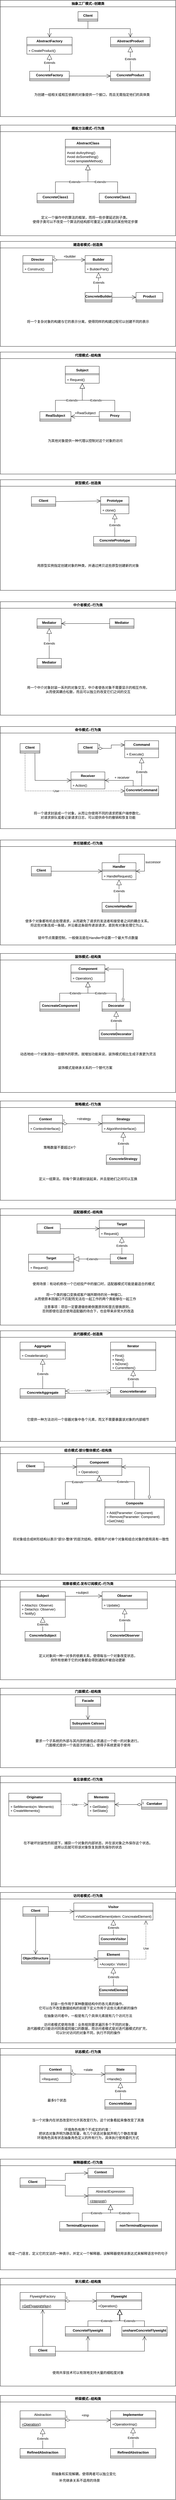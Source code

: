 <mxfile version="21.3.0" type="github">
  <diagram id="C5RBs43oDa-KdzZeNtuy" name="Page-1">
    <mxGraphModel dx="1434" dy="8947" grid="1" gridSize="10" guides="1" tooltips="1" connect="1" arrows="1" fold="1" page="1" pageScale="1" pageWidth="827" pageHeight="1169" math="0" shadow="0">
      <root>
        <mxCell id="WIyWlLk6GJQsqaUBKTNV-0" />
        <mxCell id="WIyWlLk6GJQsqaUBKTNV-1" parent="WIyWlLk6GJQsqaUBKTNV-0" />
        <mxCell id="6ICss55W7RaOTWumy3QS-1" value="桥梁模式--结构类" style="swimlane;whiteSpace=wrap;html=1;" parent="WIyWlLk6GJQsqaUBKTNV-1" vertex="1">
          <mxGeometry x="90" y="323" width="620" height="367" as="geometry" />
        </mxCell>
        <mxCell id="zkfFHV4jXpPFQw0GAbJ--6" value="Abstraction" style="swimlane;fontStyle=0;align=center;verticalAlign=top;childLayout=stackLayout;horizontal=1;startSize=26;horizontalStack=0;resizeParent=1;resizeLast=0;collapsible=1;marginBottom=0;rounded=0;shadow=0;strokeWidth=1;" parent="6ICss55W7RaOTWumy3QS-1" vertex="1">
          <mxGeometry x="70" y="54" width="160" height="60" as="geometry">
            <mxRectangle x="130" y="380" width="160" height="26" as="alternateBounds" />
          </mxGeometry>
        </mxCell>
        <mxCell id="zkfFHV4jXpPFQw0GAbJ--9" value="" style="line;html=1;strokeWidth=1;align=left;verticalAlign=middle;spacingTop=-1;spacingLeft=3;spacingRight=3;rotatable=0;labelPosition=right;points=[];portConstraint=eastwest;" parent="zkfFHV4jXpPFQw0GAbJ--6" vertex="1">
          <mxGeometry y="26" width="160" height="8" as="geometry" />
        </mxCell>
        <mxCell id="6ICss55W7RaOTWumy3QS-7" value="1" style="endArrow=open;html=1;endSize=12;startArrow=diamondThin;startSize=14;startFill=0;edgeStyle=orthogonalEdgeStyle;align=left;verticalAlign=bottom;rounded=0;" parent="zkfFHV4jXpPFQw0GAbJ--6" edge="1">
          <mxGeometry x="-1" y="3" relative="1" as="geometry">
            <mxPoint x="160" y="33" as="sourcePoint" />
            <mxPoint x="320" y="33" as="targetPoint" />
          </mxGeometry>
        </mxCell>
        <mxCell id="zkfFHV4jXpPFQw0GAbJ--10" value="+Operation()" style="text;align=left;verticalAlign=top;spacingLeft=4;spacingRight=4;overflow=hidden;rotatable=0;points=[[0,0.5],[1,0.5]];portConstraint=eastwest;fontStyle=4" parent="zkfFHV4jXpPFQw0GAbJ--6" vertex="1">
          <mxGeometry y="34" width="160" height="26" as="geometry" />
        </mxCell>
        <mxCell id="6ICss55W7RaOTWumy3QS-2" value="Implementor" style="swimlane;fontStyle=1;align=center;verticalAlign=top;childLayout=stackLayout;horizontal=1;startSize=26;horizontalStack=0;resizeParent=1;resizeParentMax=0;resizeLast=0;collapsible=1;marginBottom=0;whiteSpace=wrap;html=1;" parent="6ICss55W7RaOTWumy3QS-1" vertex="1">
          <mxGeometry x="390" y="54" width="160" height="60" as="geometry" />
        </mxCell>
        <mxCell id="6ICss55W7RaOTWumy3QS-4" value="" style="line;strokeWidth=1;fillColor=none;align=left;verticalAlign=middle;spacingTop=-1;spacingLeft=3;spacingRight=3;rotatable=0;labelPosition=right;points=[];portConstraint=eastwest;strokeColor=inherit;" parent="6ICss55W7RaOTWumy3QS-2" vertex="1">
          <mxGeometry y="26" width="160" height="8" as="geometry" />
        </mxCell>
        <mxCell id="6ICss55W7RaOTWumy3QS-5" value="+OperationImp()" style="text;strokeColor=none;fillColor=none;align=left;verticalAlign=top;spacingLeft=4;spacingRight=4;overflow=hidden;rotatable=0;points=[[0,0.5],[1,0.5]];portConstraint=eastwest;whiteSpace=wrap;html=1;" parent="6ICss55W7RaOTWumy3QS-2" vertex="1">
          <mxGeometry y="34" width="160" height="26" as="geometry" />
        </mxCell>
        <mxCell id="6ICss55W7RaOTWumy3QS-9" value="RefinedAbstraction" style="swimlane;fontStyle=1;align=center;verticalAlign=top;childLayout=stackLayout;horizontal=1;startSize=26;horizontalStack=0;resizeParent=1;resizeParentMax=0;resizeLast=0;collapsible=1;marginBottom=0;whiteSpace=wrap;html=1;" parent="6ICss55W7RaOTWumy3QS-1" vertex="1">
          <mxGeometry x="70" y="187" width="160" height="34" as="geometry" />
        </mxCell>
        <mxCell id="6ICss55W7RaOTWumy3QS-11" value="" style="line;strokeWidth=1;fillColor=none;align=left;verticalAlign=middle;spacingTop=-1;spacingLeft=3;spacingRight=3;rotatable=0;labelPosition=right;points=[];portConstraint=eastwest;strokeColor=inherit;" parent="6ICss55W7RaOTWumy3QS-9" vertex="1">
          <mxGeometry y="26" width="160" height="8" as="geometry" />
        </mxCell>
        <mxCell id="6ICss55W7RaOTWumy3QS-13" value="RefinedAbstraction" style="swimlane;fontStyle=1;align=center;verticalAlign=top;childLayout=stackLayout;horizontal=1;startSize=26;horizontalStack=0;resizeParent=1;resizeParentMax=0;resizeLast=0;collapsible=1;marginBottom=0;whiteSpace=wrap;html=1;" parent="6ICss55W7RaOTWumy3QS-1" vertex="1">
          <mxGeometry x="390" y="187" width="160" height="34" as="geometry" />
        </mxCell>
        <mxCell id="6ICss55W7RaOTWumy3QS-14" value="" style="line;strokeWidth=1;fillColor=none;align=left;verticalAlign=middle;spacingTop=-1;spacingLeft=3;spacingRight=3;rotatable=0;labelPosition=right;points=[];portConstraint=eastwest;strokeColor=inherit;" parent="6ICss55W7RaOTWumy3QS-13" vertex="1">
          <mxGeometry y="26" width="160" height="8" as="geometry" />
        </mxCell>
        <mxCell id="6ICss55W7RaOTWumy3QS-16" value="Extends" style="endArrow=block;endSize=16;endFill=0;html=1;rounded=0;exitX=0.5;exitY=0;exitDx=0;exitDy=0;" parent="6ICss55W7RaOTWumy3QS-1" source="6ICss55W7RaOTWumy3QS-9" edge="1">
          <mxGeometry width="160" relative="1" as="geometry">
            <mxPoint x="270" y="147" as="sourcePoint" />
            <mxPoint x="150" y="117" as="targetPoint" />
          </mxGeometry>
        </mxCell>
        <mxCell id="6ICss55W7RaOTWumy3QS-17" value="Extends" style="endArrow=block;endSize=16;endFill=0;html=1;rounded=0;exitX=0.5;exitY=0;exitDx=0;exitDy=0;" parent="6ICss55W7RaOTWumy3QS-1" edge="1">
          <mxGeometry width="160" relative="1" as="geometry">
            <mxPoint x="469.5" y="184" as="sourcePoint" />
            <mxPoint x="469.5" y="114" as="targetPoint" />
          </mxGeometry>
        </mxCell>
        <mxCell id="6ICss55W7RaOTWumy3QS-18" value="将抽象和实现解耦，使得两者可以独立变化" style="text;html=1;align=center;verticalAlign=middle;resizable=0;points=[];autosize=1;strokeColor=none;fillColor=none;" parent="6ICss55W7RaOTWumy3QS-1" vertex="1">
          <mxGeometry x="170" y="262" width="250" height="30" as="geometry" />
        </mxCell>
        <mxCell id="6ICss55W7RaOTWumy3QS-8" value="+imp" style="text;html=1;align=center;verticalAlign=middle;resizable=0;points=[];autosize=1;strokeColor=none;fillColor=none;" parent="WIyWlLk6GJQsqaUBKTNV-1" vertex="1">
          <mxGeometry x="365" y="378" width="50" height="30" as="geometry" />
        </mxCell>
        <mxCell id="6ICss55W7RaOTWumy3QS-19" value="补充继承关系不适用的场景" style="text;html=1;align=center;verticalAlign=middle;resizable=0;points=[];autosize=1;strokeColor=none;fillColor=none;" parent="WIyWlLk6GJQsqaUBKTNV-1" vertex="1">
          <mxGeometry x="285" y="608" width="170" height="30" as="geometry" />
        </mxCell>
        <mxCell id="6ICss55W7RaOTWumy3QS-20" value="享元模式--结构类" style="swimlane;whiteSpace=wrap;html=1;" parent="WIyWlLk6GJQsqaUBKTNV-1" vertex="1">
          <mxGeometry x="90" y="-90" width="620" height="380" as="geometry" />
        </mxCell>
        <mxCell id="6ICss55W7RaOTWumy3QS-21" value="FlyweightFactory" style="swimlane;fontStyle=0;align=center;verticalAlign=top;childLayout=stackLayout;horizontal=1;startSize=26;horizontalStack=0;resizeParent=1;resizeLast=0;collapsible=1;marginBottom=0;rounded=0;shadow=0;strokeWidth=1;" parent="6ICss55W7RaOTWumy3QS-20" vertex="1">
          <mxGeometry x="70" y="50" width="160" height="60" as="geometry">
            <mxRectangle x="130" y="380" width="160" height="26" as="alternateBounds" />
          </mxGeometry>
        </mxCell>
        <mxCell id="6ICss55W7RaOTWumy3QS-22" value="" style="line;html=1;strokeWidth=1;align=left;verticalAlign=middle;spacingTop=-1;spacingLeft=3;spacingRight=3;rotatable=0;labelPosition=right;points=[];portConstraint=eastwest;" parent="6ICss55W7RaOTWumy3QS-21" vertex="1">
          <mxGeometry y="26" width="160" height="8" as="geometry" />
        </mxCell>
        <mxCell id="6ICss55W7RaOTWumy3QS-24" value="+GetFlyweight(key)" style="text;align=left;verticalAlign=top;spacingLeft=4;spacingRight=4;overflow=hidden;rotatable=0;points=[[0,0.5],[1,0.5]];portConstraint=eastwest;fontStyle=4" parent="6ICss55W7RaOTWumy3QS-21" vertex="1">
          <mxGeometry y="34" width="160" height="26" as="geometry" />
        </mxCell>
        <mxCell id="6ICss55W7RaOTWumy3QS-25" value="Flyweight" style="swimlane;fontStyle=1;align=center;verticalAlign=top;childLayout=stackLayout;horizontal=1;startSize=26;horizontalStack=0;resizeParent=1;resizeParentMax=0;resizeLast=0;collapsible=1;marginBottom=0;whiteSpace=wrap;html=1;" parent="6ICss55W7RaOTWumy3QS-20" vertex="1">
          <mxGeometry x="340" y="50" width="160" height="60" as="geometry" />
        </mxCell>
        <mxCell id="6ICss55W7RaOTWumy3QS-26" value="" style="line;strokeWidth=1;fillColor=none;align=left;verticalAlign=middle;spacingTop=-1;spacingLeft=3;spacingRight=3;rotatable=0;labelPosition=right;points=[];portConstraint=eastwest;strokeColor=inherit;" parent="6ICss55W7RaOTWumy3QS-25" vertex="1">
          <mxGeometry y="26" width="160" height="8" as="geometry" />
        </mxCell>
        <mxCell id="6ICss55W7RaOTWumy3QS-27" value="+Operation()" style="text;strokeColor=none;fillColor=none;align=left;verticalAlign=top;spacingLeft=4;spacingRight=4;overflow=hidden;rotatable=0;points=[[0,0.5],[1,0.5]];portConstraint=eastwest;whiteSpace=wrap;html=1;" parent="6ICss55W7RaOTWumy3QS-25" vertex="1">
          <mxGeometry y="34" width="160" height="26" as="geometry" />
        </mxCell>
        <mxCell id="6ICss55W7RaOTWumy3QS-28" value="ConcreteFlyweight" style="swimlane;fontStyle=1;align=center;verticalAlign=top;childLayout=stackLayout;horizontal=1;startSize=26;horizontalStack=0;resizeParent=1;resizeParentMax=0;resizeLast=0;collapsible=1;marginBottom=0;whiteSpace=wrap;html=1;" parent="6ICss55W7RaOTWumy3QS-20" vertex="1">
          <mxGeometry x="230" y="170" width="160" height="34" as="geometry" />
        </mxCell>
        <mxCell id="6ICss55W7RaOTWumy3QS-29" value="" style="line;strokeWidth=1;fillColor=none;align=left;verticalAlign=middle;spacingTop=-1;spacingLeft=3;spacingRight=3;rotatable=0;labelPosition=right;points=[];portConstraint=eastwest;strokeColor=inherit;" parent="6ICss55W7RaOTWumy3QS-28" vertex="1">
          <mxGeometry y="26" width="160" height="8" as="geometry" />
        </mxCell>
        <mxCell id="6ICss55W7RaOTWumy3QS-30" value="unshareConcreteFlyweight" style="swimlane;fontStyle=1;align=center;verticalAlign=top;childLayout=stackLayout;horizontal=1;startSize=26;horizontalStack=0;resizeParent=1;resizeParentMax=0;resizeLast=0;collapsible=1;marginBottom=0;whiteSpace=wrap;html=1;" parent="6ICss55W7RaOTWumy3QS-20" vertex="1">
          <mxGeometry x="430" y="170" width="160" height="34" as="geometry" />
        </mxCell>
        <mxCell id="6ICss55W7RaOTWumy3QS-31" value="" style="line;strokeWidth=1;fillColor=none;align=left;verticalAlign=middle;spacingTop=-1;spacingLeft=3;spacingRight=3;rotatable=0;labelPosition=right;points=[];portConstraint=eastwest;strokeColor=inherit;" parent="6ICss55W7RaOTWumy3QS-30" vertex="1">
          <mxGeometry y="26" width="160" height="8" as="geometry" />
        </mxCell>
        <mxCell id="6ICss55W7RaOTWumy3QS-23" value="1" style="endArrow=open;html=1;endSize=12;startArrow=diamondThin;startSize=14;startFill=0;edgeStyle=orthogonalEdgeStyle;align=left;verticalAlign=bottom;rounded=0;entryX=0;entryY=0.5;entryDx=0;entryDy=0;exitX=1;exitY=0.5;exitDx=0;exitDy=0;" parent="6ICss55W7RaOTWumy3QS-20" source="6ICss55W7RaOTWumy3QS-21" target="6ICss55W7RaOTWumy3QS-25" edge="1">
          <mxGeometry x="-1" y="3" relative="1" as="geometry">
            <mxPoint x="260" y="70" as="sourcePoint" />
            <mxPoint x="310" y="80" as="targetPoint" />
          </mxGeometry>
        </mxCell>
        <mxCell id="6ICss55W7RaOTWumy3QS-32" value="Extends" style="endArrow=block;endSize=16;endFill=0;html=1;rounded=0;exitX=0.5;exitY=0;exitDx=0;exitDy=0;" parent="6ICss55W7RaOTWumy3QS-20" source="6ICss55W7RaOTWumy3QS-28" edge="1">
          <mxGeometry width="160" relative="1" as="geometry">
            <mxPoint x="260" y="130" as="sourcePoint" />
            <mxPoint x="422" y="110" as="targetPoint" />
            <Array as="points">
              <mxPoint x="310" y="150" />
              <mxPoint x="422" y="150" />
            </Array>
          </mxGeometry>
        </mxCell>
        <mxCell id="6ICss55W7RaOTWumy3QS-33" value="Extends" style="endArrow=block;endSize=16;endFill=0;html=1;rounded=0;exitX=0.5;exitY=0;exitDx=0;exitDy=0;" parent="6ICss55W7RaOTWumy3QS-20" source="6ICss55W7RaOTWumy3QS-30" edge="1">
          <mxGeometry width="160" relative="1" as="geometry">
            <mxPoint x="440" y="140" as="sourcePoint" />
            <mxPoint x="423" y="110" as="targetPoint" />
            <Array as="points">
              <mxPoint x="510" y="150" />
              <mxPoint x="423" y="150" />
            </Array>
          </mxGeometry>
        </mxCell>
        <mxCell id="6ICss55W7RaOTWumy3QS-34" value="Client" style="swimlane;fontStyle=1;align=center;verticalAlign=top;childLayout=stackLayout;horizontal=1;startSize=26;horizontalStack=0;resizeParent=1;resizeParentMax=0;resizeLast=0;collapsible=1;marginBottom=0;whiteSpace=wrap;html=1;" parent="6ICss55W7RaOTWumy3QS-20" vertex="1">
          <mxGeometry x="105" y="240" width="90" height="34" as="geometry" />
        </mxCell>
        <mxCell id="6ICss55W7RaOTWumy3QS-35" value="" style="line;strokeWidth=1;fillColor=none;align=left;verticalAlign=middle;spacingTop=-1;spacingLeft=3;spacingRight=3;rotatable=0;labelPosition=right;points=[];portConstraint=eastwest;strokeColor=inherit;" parent="6ICss55W7RaOTWumy3QS-34" vertex="1">
          <mxGeometry y="26" width="90" height="8" as="geometry" />
        </mxCell>
        <mxCell id="6ICss55W7RaOTWumy3QS-36" value="" style="endArrow=open;endFill=1;endSize=12;html=1;rounded=0;exitX=1;exitY=0.5;exitDx=0;exitDy=0;entryX=0.5;entryY=1;entryDx=0;entryDy=0;" parent="6ICss55W7RaOTWumy3QS-20" source="6ICss55W7RaOTWumy3QS-34" target="6ICss55W7RaOTWumy3QS-28" edge="1">
          <mxGeometry width="160" relative="1" as="geometry">
            <mxPoint x="220" y="256.5" as="sourcePoint" />
            <mxPoint x="380" y="256.5" as="targetPoint" />
            <Array as="points">
              <mxPoint x="310" y="257" />
            </Array>
          </mxGeometry>
        </mxCell>
        <mxCell id="6ICss55W7RaOTWumy3QS-37" value="" style="endArrow=open;endFill=1;endSize=12;html=1;rounded=0;exitX=1;exitY=0.5;exitDx=0;exitDy=0;entryX=0.5;entryY=1;entryDx=0;entryDy=0;" parent="6ICss55W7RaOTWumy3QS-20" source="6ICss55W7RaOTWumy3QS-34" target="6ICss55W7RaOTWumy3QS-30" edge="1">
          <mxGeometry width="160" relative="1" as="geometry">
            <mxPoint x="340" y="250" as="sourcePoint" />
            <mxPoint x="500" y="250" as="targetPoint" />
            <Array as="points">
              <mxPoint x="510" y="257" />
            </Array>
          </mxGeometry>
        </mxCell>
        <mxCell id="6ICss55W7RaOTWumy3QS-38" value="" style="endArrow=open;endFill=1;endSize=12;html=1;rounded=0;exitX=0.5;exitY=0;exitDx=0;exitDy=0;" parent="6ICss55W7RaOTWumy3QS-20" source="6ICss55W7RaOTWumy3QS-34" edge="1">
          <mxGeometry width="160" relative="1" as="geometry">
            <mxPoint x="30" y="160" as="sourcePoint" />
            <mxPoint x="150" y="110" as="targetPoint" />
          </mxGeometry>
        </mxCell>
        <mxCell id="6ICss55W7RaOTWumy3QS-39" value="使用共享技术可以有效地支持大量的细粒度对象" style="text;html=1;align=center;verticalAlign=middle;resizable=0;points=[];autosize=1;strokeColor=none;fillColor=none;" parent="WIyWlLk6GJQsqaUBKTNV-1" vertex="1">
          <mxGeometry x="260" y="228" width="280" height="30" as="geometry" />
        </mxCell>
        <mxCell id="6ICss55W7RaOTWumy3QS-40" value="解释器模式--行为类" style="swimlane;whiteSpace=wrap;html=1;" parent="WIyWlLk6GJQsqaUBKTNV-1" vertex="1">
          <mxGeometry x="90" y="-510" width="620" height="390" as="geometry" />
        </mxCell>
        <mxCell id="6ICss55W7RaOTWumy3QS-41" value="AbstractExpression" style="swimlane;fontStyle=0;align=center;verticalAlign=top;childLayout=stackLayout;horizontal=1;startSize=26;horizontalStack=0;resizeParent=1;resizeLast=0;collapsible=1;marginBottom=0;rounded=0;shadow=0;strokeWidth=1;" parent="6ICss55W7RaOTWumy3QS-40" vertex="1">
          <mxGeometry x="310" y="100" width="160" height="60" as="geometry">
            <mxRectangle x="130" y="380" width="160" height="26" as="alternateBounds" />
          </mxGeometry>
        </mxCell>
        <mxCell id="6ICss55W7RaOTWumy3QS-42" value="" style="line;html=1;strokeWidth=1;align=left;verticalAlign=middle;spacingTop=-1;spacingLeft=3;spacingRight=3;rotatable=0;labelPosition=right;points=[];portConstraint=eastwest;" parent="6ICss55W7RaOTWumy3QS-41" vertex="1">
          <mxGeometry y="26" width="160" height="8" as="geometry" />
        </mxCell>
        <mxCell id="6ICss55W7RaOTWumy3QS-43" value="+Interpret()" style="text;align=left;verticalAlign=top;spacingLeft=4;spacingRight=4;overflow=hidden;rotatable=0;points=[[0,0.5],[1,0.5]];portConstraint=eastwest;fontStyle=4" parent="6ICss55W7RaOTWumy3QS-41" vertex="1">
          <mxGeometry y="34" width="160" height="26" as="geometry" />
        </mxCell>
        <mxCell id="6ICss55W7RaOTWumy3QS-44" value="TerminalExpression" style="swimlane;fontStyle=1;align=center;verticalAlign=top;childLayout=stackLayout;horizontal=1;startSize=26;horizontalStack=0;resizeParent=1;resizeParentMax=0;resizeLast=0;collapsible=1;marginBottom=0;whiteSpace=wrap;html=1;" parent="6ICss55W7RaOTWumy3QS-40" vertex="1">
          <mxGeometry x="210" y="220" width="160" height="34" as="geometry" />
        </mxCell>
        <mxCell id="6ICss55W7RaOTWumy3QS-45" value="" style="line;strokeWidth=1;fillColor=none;align=left;verticalAlign=middle;spacingTop=-1;spacingLeft=3;spacingRight=3;rotatable=0;labelPosition=right;points=[];portConstraint=eastwest;strokeColor=inherit;" parent="6ICss55W7RaOTWumy3QS-44" vertex="1">
          <mxGeometry y="26" width="160" height="8" as="geometry" />
        </mxCell>
        <mxCell id="6ICss55W7RaOTWumy3QS-46" value="nonTerminalExpression" style="swimlane;fontStyle=1;align=center;verticalAlign=top;childLayout=stackLayout;horizontal=1;startSize=26;horizontalStack=0;resizeParent=1;resizeParentMax=0;resizeLast=0;collapsible=1;marginBottom=0;whiteSpace=wrap;html=1;" parent="6ICss55W7RaOTWumy3QS-40" vertex="1">
          <mxGeometry x="410" y="220" width="160" height="34" as="geometry" />
        </mxCell>
        <mxCell id="6ICss55W7RaOTWumy3QS-47" value="" style="line;strokeWidth=1;fillColor=none;align=left;verticalAlign=middle;spacingTop=-1;spacingLeft=3;spacingRight=3;rotatable=0;labelPosition=right;points=[];portConstraint=eastwest;strokeColor=inherit;" parent="6ICss55W7RaOTWumy3QS-46" vertex="1">
          <mxGeometry y="26" width="160" height="8" as="geometry" />
        </mxCell>
        <mxCell id="6ICss55W7RaOTWumy3QS-48" value="Extends" style="endArrow=block;endSize=16;endFill=0;html=1;rounded=0;exitX=0.5;exitY=0;exitDx=0;exitDy=0;" parent="6ICss55W7RaOTWumy3QS-40" source="6ICss55W7RaOTWumy3QS-44" edge="1">
          <mxGeometry width="160" relative="1" as="geometry">
            <mxPoint x="310" y="190" as="sourcePoint" />
            <mxPoint x="390" y="160" as="targetPoint" />
            <Array as="points">
              <mxPoint x="290" y="190" />
              <mxPoint x="390" y="190" />
            </Array>
          </mxGeometry>
        </mxCell>
        <mxCell id="6ICss55W7RaOTWumy3QS-49" value="Extends" style="endArrow=block;endSize=16;endFill=0;html=1;rounded=0;exitX=0.5;exitY=0;exitDx=0;exitDy=0;" parent="6ICss55W7RaOTWumy3QS-40" source="6ICss55W7RaOTWumy3QS-46" edge="1">
          <mxGeometry width="160" relative="1" as="geometry">
            <mxPoint x="430" y="190" as="sourcePoint" />
            <mxPoint x="390" y="160" as="targetPoint" />
            <Array as="points">
              <mxPoint x="490" y="190" />
              <mxPoint x="390" y="190" />
            </Array>
          </mxGeometry>
        </mxCell>
        <mxCell id="6ICss55W7RaOTWumy3QS-50" value="Client" style="swimlane;fontStyle=1;align=center;verticalAlign=top;childLayout=stackLayout;horizontal=1;startSize=26;horizontalStack=0;resizeParent=1;resizeParentMax=0;resizeLast=0;collapsible=1;marginBottom=0;whiteSpace=wrap;html=1;" parent="6ICss55W7RaOTWumy3QS-40" vertex="1">
          <mxGeometry x="70" y="66" width="90" height="34" as="geometry" />
        </mxCell>
        <mxCell id="6ICss55W7RaOTWumy3QS-51" value="" style="line;strokeWidth=1;fillColor=none;align=left;verticalAlign=middle;spacingTop=-1;spacingLeft=3;spacingRight=3;rotatable=0;labelPosition=right;points=[];portConstraint=eastwest;strokeColor=inherit;" parent="6ICss55W7RaOTWumy3QS-50" vertex="1">
          <mxGeometry y="26" width="90" height="8" as="geometry" />
        </mxCell>
        <mxCell id="6ICss55W7RaOTWumy3QS-52" value="Context" style="swimlane;fontStyle=1;align=center;verticalAlign=top;childLayout=stackLayout;horizontal=1;startSize=26;horizontalStack=0;resizeParent=1;resizeParentMax=0;resizeLast=0;collapsible=1;marginBottom=0;whiteSpace=wrap;html=1;" parent="6ICss55W7RaOTWumy3QS-40" vertex="1">
          <mxGeometry x="310" y="32" width="90" height="34" as="geometry" />
        </mxCell>
        <mxCell id="6ICss55W7RaOTWumy3QS-53" value="" style="line;strokeWidth=1;fillColor=none;align=left;verticalAlign=middle;spacingTop=-1;spacingLeft=3;spacingRight=3;rotatable=0;labelPosition=right;points=[];portConstraint=eastwest;strokeColor=inherit;" parent="6ICss55W7RaOTWumy3QS-52" vertex="1">
          <mxGeometry y="26" width="90" height="8" as="geometry" />
        </mxCell>
        <mxCell id="6ICss55W7RaOTWumy3QS-54" value="" style="endArrow=open;endFill=1;endSize=12;html=1;rounded=0;entryX=0;entryY=0.5;entryDx=0;entryDy=0;exitX=1;exitY=0.25;exitDx=0;exitDy=0;" parent="6ICss55W7RaOTWumy3QS-40" source="6ICss55W7RaOTWumy3QS-50" target="6ICss55W7RaOTWumy3QS-52" edge="1">
          <mxGeometry width="160" relative="1" as="geometry">
            <mxPoint x="170" y="80" as="sourcePoint" />
            <mxPoint x="330" y="80" as="targetPoint" />
            <Array as="points">
              <mxPoint x="230" y="75" />
              <mxPoint x="230" y="50" />
            </Array>
          </mxGeometry>
        </mxCell>
        <mxCell id="6ICss55W7RaOTWumy3QS-55" value="" style="endArrow=open;endFill=1;endSize=12;html=1;rounded=0;entryX=0;entryY=0.5;entryDx=0;entryDy=0;exitX=1;exitY=0.75;exitDx=0;exitDy=0;" parent="6ICss55W7RaOTWumy3QS-40" source="6ICss55W7RaOTWumy3QS-50" target="6ICss55W7RaOTWumy3QS-41" edge="1">
          <mxGeometry width="160" relative="1" as="geometry">
            <mxPoint x="100" y="150" as="sourcePoint" />
            <mxPoint x="260" y="150" as="targetPoint" />
            <Array as="points">
              <mxPoint x="230" y="92" />
              <mxPoint x="230" y="130" />
            </Array>
          </mxGeometry>
        </mxCell>
        <mxCell id="6ICss55W7RaOTWumy3QS-56" value="给定一门语言，定义它的文法的一种表示，并定义一个解释器，该解释器使用该表达式来解释语言中的句子" style="text;html=1;align=center;verticalAlign=middle;resizable=0;points=[];autosize=1;strokeColor=none;fillColor=none;" parent="WIyWlLk6GJQsqaUBKTNV-1" vertex="1">
          <mxGeometry x="105" y="-192" width="590" height="30" as="geometry" />
        </mxCell>
        <mxCell id="6ICss55W7RaOTWumy3QS-57" value="状态模式--行为类" style="swimlane;whiteSpace=wrap;html=1;" parent="WIyWlLk6GJQsqaUBKTNV-1" vertex="1">
          <mxGeometry x="90" y="-900" width="620" height="350" as="geometry" />
        </mxCell>
        <mxCell id="6ICss55W7RaOTWumy3QS-60" value="Context" style="swimlane;fontStyle=1;align=center;verticalAlign=top;childLayout=stackLayout;horizontal=1;startSize=26;horizontalStack=0;resizeParent=1;resizeParentMax=0;resizeLast=0;collapsible=1;marginBottom=0;whiteSpace=wrap;html=1;" parent="6ICss55W7RaOTWumy3QS-57" vertex="1">
          <mxGeometry x="140" y="60" width="110" height="60" as="geometry" />
        </mxCell>
        <mxCell id="6ICss55W7RaOTWumy3QS-62" value="" style="line;strokeWidth=1;fillColor=none;align=left;verticalAlign=middle;spacingTop=-1;spacingLeft=3;spacingRight=3;rotatable=0;labelPosition=right;points=[];portConstraint=eastwest;strokeColor=inherit;" parent="6ICss55W7RaOTWumy3QS-60" vertex="1">
          <mxGeometry y="26" width="110" height="8" as="geometry" />
        </mxCell>
        <mxCell id="6ICss55W7RaOTWumy3QS-70" value="1" style="endArrow=open;html=1;endSize=12;startArrow=diamondThin;startSize=14;startFill=0;edgeStyle=orthogonalEdgeStyle;align=left;verticalAlign=bottom;rounded=0;entryX=0;entryY=0.625;entryDx=0;entryDy=0;entryPerimeter=0;" parent="6ICss55W7RaOTWumy3QS-60" target="6ICss55W7RaOTWumy3QS-65" edge="1">
          <mxGeometry x="-1" y="3" relative="1" as="geometry">
            <mxPoint x="110" y="30" as="sourcePoint" />
            <mxPoint x="270" y="30" as="targetPoint" />
          </mxGeometry>
        </mxCell>
        <mxCell id="6ICss55W7RaOTWumy3QS-63" value="+Request()" style="text;strokeColor=none;fillColor=none;align=left;verticalAlign=top;spacingLeft=4;spacingRight=4;overflow=hidden;rotatable=0;points=[[0,0.5],[1,0.5]];portConstraint=eastwest;whiteSpace=wrap;html=1;" parent="6ICss55W7RaOTWumy3QS-60" vertex="1">
          <mxGeometry y="34" width="110" height="26" as="geometry" />
        </mxCell>
        <mxCell id="6ICss55W7RaOTWumy3QS-64" value="State" style="swimlane;fontStyle=1;align=center;verticalAlign=top;childLayout=stackLayout;horizontal=1;startSize=26;horizontalStack=0;resizeParent=1;resizeParentMax=0;resizeLast=0;collapsible=1;marginBottom=0;whiteSpace=wrap;html=1;" parent="6ICss55W7RaOTWumy3QS-57" vertex="1">
          <mxGeometry x="370" y="60" width="110" height="60" as="geometry" />
        </mxCell>
        <mxCell id="6ICss55W7RaOTWumy3QS-65" value="" style="line;strokeWidth=1;fillColor=none;align=left;verticalAlign=middle;spacingTop=-1;spacingLeft=3;spacingRight=3;rotatable=0;labelPosition=right;points=[];portConstraint=eastwest;strokeColor=inherit;" parent="6ICss55W7RaOTWumy3QS-64" vertex="1">
          <mxGeometry y="26" width="110" height="8" as="geometry" />
        </mxCell>
        <mxCell id="6ICss55W7RaOTWumy3QS-66" value="+Handle()" style="text;strokeColor=none;fillColor=none;align=left;verticalAlign=top;spacingLeft=4;spacingRight=4;overflow=hidden;rotatable=0;points=[[0,0.5],[1,0.5]];portConstraint=eastwest;whiteSpace=wrap;html=1;" parent="6ICss55W7RaOTWumy3QS-64" vertex="1">
          <mxGeometry y="34" width="110" height="26" as="geometry" />
        </mxCell>
        <mxCell id="6ICss55W7RaOTWumy3QS-67" value="ConcreteState" style="swimlane;fontStyle=1;align=center;verticalAlign=top;childLayout=stackLayout;horizontal=1;startSize=26;horizontalStack=0;resizeParent=1;resizeParentMax=0;resizeLast=0;collapsible=1;marginBottom=0;whiteSpace=wrap;html=1;" parent="6ICss55W7RaOTWumy3QS-57" vertex="1">
          <mxGeometry x="370" y="180" width="110" height="34" as="geometry" />
        </mxCell>
        <mxCell id="6ICss55W7RaOTWumy3QS-68" value="" style="line;strokeWidth=1;fillColor=none;align=left;verticalAlign=middle;spacingTop=-1;spacingLeft=3;spacingRight=3;rotatable=0;labelPosition=right;points=[];portConstraint=eastwest;strokeColor=inherit;" parent="6ICss55W7RaOTWumy3QS-67" vertex="1">
          <mxGeometry y="26" width="110" height="8" as="geometry" />
        </mxCell>
        <mxCell id="6ICss55W7RaOTWumy3QS-71" value="+state" style="text;html=1;align=center;verticalAlign=middle;resizable=0;points=[];autosize=1;strokeColor=none;fillColor=none;" parent="6ICss55W7RaOTWumy3QS-57" vertex="1">
          <mxGeometry x="280" y="60" width="60" height="30" as="geometry" />
        </mxCell>
        <mxCell id="6ICss55W7RaOTWumy3QS-72" value="Extends" style="endArrow=block;endSize=16;endFill=0;html=1;rounded=0;exitX=0.5;exitY=0;exitDx=0;exitDy=0;" parent="6ICss55W7RaOTWumy3QS-57" source="6ICss55W7RaOTWumy3QS-67" edge="1">
          <mxGeometry width="160" relative="1" as="geometry">
            <mxPoint x="310" y="140" as="sourcePoint" />
            <mxPoint x="425" y="120" as="targetPoint" />
          </mxGeometry>
        </mxCell>
        <mxCell id="6ICss55W7RaOTWumy3QS-73" value="当一个对象内在状态改变时允许其改变行为，这个对象看起来像改变了其类" style="text;html=1;align=center;verticalAlign=middle;resizable=0;points=[];autosize=1;strokeColor=none;fillColor=none;" parent="6ICss55W7RaOTWumy3QS-57" vertex="1">
          <mxGeometry x="100" y="238" width="420" height="30" as="geometry" />
        </mxCell>
        <mxCell id="6ICss55W7RaOTWumy3QS-74" value="环境角色有两个不成文的约束：&lt;br&gt;把状态对象声明为静态常量，有几个状态对象就声明几个静态常量&lt;br&gt;环境角色具有状态抽象角色定义的所有行为，具体执行使用委托方式" style="text;html=1;align=center;verticalAlign=middle;resizable=0;points=[];autosize=1;strokeColor=none;fillColor=none;" parent="6ICss55W7RaOTWumy3QS-57" vertex="1">
          <mxGeometry x="120" y="270" width="380" height="60" as="geometry" />
        </mxCell>
        <mxCell id="11gKIhfqWF8Fhhnc01fx-0" value="访问者模式--行为类" style="swimlane;whiteSpace=wrap;html=1;" parent="WIyWlLk6GJQsqaUBKTNV-1" vertex="1">
          <mxGeometry x="90" y="-1450" width="620" height="530" as="geometry" />
        </mxCell>
        <mxCell id="11gKIhfqWF8Fhhnc01fx-5" value="Client" style="swimlane;fontStyle=1;align=center;verticalAlign=top;childLayout=stackLayout;horizontal=1;startSize=26;horizontalStack=0;resizeParent=1;resizeParentMax=0;resizeLast=0;collapsible=1;marginBottom=0;whiteSpace=wrap;html=1;" parent="11gKIhfqWF8Fhhnc01fx-0" vertex="1">
          <mxGeometry x="80" y="50" width="90" height="34" as="geometry" />
        </mxCell>
        <mxCell id="11gKIhfqWF8Fhhnc01fx-6" value="" style="line;strokeWidth=1;fillColor=none;align=left;verticalAlign=middle;spacingTop=-1;spacingLeft=3;spacingRight=3;rotatable=0;labelPosition=right;points=[];portConstraint=eastwest;strokeColor=inherit;" parent="11gKIhfqWF8Fhhnc01fx-5" vertex="1">
          <mxGeometry y="26" width="90" height="8" as="geometry" />
        </mxCell>
        <mxCell id="11gKIhfqWF8Fhhnc01fx-7" value="ObjectStructure" style="swimlane;fontStyle=1;align=center;verticalAlign=top;childLayout=stackLayout;horizontal=1;startSize=26;horizontalStack=0;resizeParent=1;resizeParentMax=0;resizeLast=0;collapsible=1;marginBottom=0;whiteSpace=wrap;html=1;" parent="11gKIhfqWF8Fhhnc01fx-0" vertex="1">
          <mxGeometry x="75" y="218" width="100" height="34" as="geometry" />
        </mxCell>
        <mxCell id="11gKIhfqWF8Fhhnc01fx-8" value="" style="line;strokeWidth=1;fillColor=none;align=left;verticalAlign=middle;spacingTop=-1;spacingLeft=3;spacingRight=3;rotatable=0;labelPosition=right;points=[];portConstraint=eastwest;strokeColor=inherit;" parent="11gKIhfqWF8Fhhnc01fx-7" vertex="1">
          <mxGeometry y="26" width="100" height="8" as="geometry" />
        </mxCell>
        <mxCell id="11gKIhfqWF8Fhhnc01fx-9" value="Visitor" style="swimlane;fontStyle=1;align=center;verticalAlign=top;childLayout=stackLayout;horizontal=1;startSize=26;horizontalStack=0;resizeParent=1;resizeParentMax=0;resizeLast=0;collapsible=1;marginBottom=0;whiteSpace=wrap;html=1;" parent="11gKIhfqWF8Fhhnc01fx-0" vertex="1">
          <mxGeometry x="260" y="37" width="280" height="60" as="geometry" />
        </mxCell>
        <mxCell id="11gKIhfqWF8Fhhnc01fx-10" value="" style="line;strokeWidth=1;fillColor=none;align=left;verticalAlign=middle;spacingTop=-1;spacingLeft=3;spacingRight=3;rotatable=0;labelPosition=right;points=[];portConstraint=eastwest;strokeColor=inherit;" parent="11gKIhfqWF8Fhhnc01fx-9" vertex="1">
          <mxGeometry y="26" width="280" height="8" as="geometry" />
        </mxCell>
        <mxCell id="11gKIhfqWF8Fhhnc01fx-11" value="+VisitConcreateElement(elem: ConcreateElement)" style="text;strokeColor=none;fillColor=none;align=left;verticalAlign=top;spacingLeft=4;spacingRight=4;overflow=hidden;rotatable=0;points=[[0,0.5],[1,0.5]];portConstraint=eastwest;whiteSpace=wrap;html=1;" parent="11gKIhfqWF8Fhhnc01fx-9" vertex="1">
          <mxGeometry y="34" width="280" height="26" as="geometry" />
        </mxCell>
        <mxCell id="11gKIhfqWF8Fhhnc01fx-12" value="ConcreteVisitor" style="swimlane;fontStyle=1;align=center;verticalAlign=top;childLayout=stackLayout;horizontal=1;startSize=26;horizontalStack=0;resizeParent=1;resizeParentMax=0;resizeLast=0;collapsible=1;marginBottom=0;whiteSpace=wrap;html=1;" parent="11gKIhfqWF8Fhhnc01fx-0" vertex="1">
          <mxGeometry x="350" y="150" width="100" height="34" as="geometry" />
        </mxCell>
        <mxCell id="11gKIhfqWF8Fhhnc01fx-13" value="" style="line;strokeWidth=1;fillColor=none;align=left;verticalAlign=middle;spacingTop=-1;spacingLeft=3;spacingRight=3;rotatable=0;labelPosition=right;points=[];portConstraint=eastwest;strokeColor=inherit;" parent="11gKIhfqWF8Fhhnc01fx-12" vertex="1">
          <mxGeometry y="26" width="100" height="8" as="geometry" />
        </mxCell>
        <mxCell id="11gKIhfqWF8Fhhnc01fx-14" value="Element" style="swimlane;fontStyle=1;align=center;verticalAlign=top;childLayout=stackLayout;horizontal=1;startSize=26;horizontalStack=0;resizeParent=1;resizeParentMax=0;resizeLast=0;collapsible=1;marginBottom=0;whiteSpace=wrap;html=1;" parent="11gKIhfqWF8Fhhnc01fx-0" vertex="1">
          <mxGeometry x="345" y="205" width="110" height="60" as="geometry" />
        </mxCell>
        <mxCell id="11gKIhfqWF8Fhhnc01fx-15" value="" style="line;strokeWidth=1;fillColor=none;align=left;verticalAlign=middle;spacingTop=-1;spacingLeft=3;spacingRight=3;rotatable=0;labelPosition=right;points=[];portConstraint=eastwest;strokeColor=inherit;" parent="11gKIhfqWF8Fhhnc01fx-14" vertex="1">
          <mxGeometry y="26" width="110" height="8" as="geometry" />
        </mxCell>
        <mxCell id="11gKIhfqWF8Fhhnc01fx-16" value="+Accept(v: Visitor)" style="text;strokeColor=none;fillColor=none;align=left;verticalAlign=top;spacingLeft=4;spacingRight=4;overflow=hidden;rotatable=0;points=[[0,0.5],[1,0.5]];portConstraint=eastwest;whiteSpace=wrap;html=1;" parent="11gKIhfqWF8Fhhnc01fx-14" vertex="1">
          <mxGeometry y="34" width="110" height="26" as="geometry" />
        </mxCell>
        <mxCell id="11gKIhfqWF8Fhhnc01fx-19" value="" style="endArrow=open;endFill=1;endSize=12;html=1;rounded=0;exitX=1;exitY=0.5;exitDx=0;exitDy=0;entryX=0;entryY=0.5;entryDx=0;entryDy=0;" parent="11gKIhfqWF8Fhhnc01fx-0" source="11gKIhfqWF8Fhhnc01fx-5" target="11gKIhfqWF8Fhhnc01fx-9" edge="1">
          <mxGeometry width="160" relative="1" as="geometry">
            <mxPoint x="175" y="120" as="sourcePoint" />
            <mxPoint x="335" y="120" as="targetPoint" />
          </mxGeometry>
        </mxCell>
        <mxCell id="11gKIhfqWF8Fhhnc01fx-20" value="" style="endArrow=open;endFill=1;endSize=12;html=1;rounded=0;exitX=0.5;exitY=1;exitDx=0;exitDy=0;entryX=0.5;entryY=0;entryDx=0;entryDy=0;" parent="11gKIhfqWF8Fhhnc01fx-0" source="11gKIhfqWF8Fhhnc01fx-5" target="11gKIhfqWF8Fhhnc01fx-7" edge="1">
          <mxGeometry width="160" relative="1" as="geometry">
            <mxPoint x="240" y="320" as="sourcePoint" />
            <mxPoint x="400" y="320" as="targetPoint" />
          </mxGeometry>
        </mxCell>
        <mxCell id="11gKIhfqWF8Fhhnc01fx-21" value="" style="endArrow=open;endFill=1;endSize=12;html=1;rounded=0;exitX=1;exitY=0.5;exitDx=0;exitDy=0;entryX=0;entryY=0.5;entryDx=0;entryDy=0;" parent="11gKIhfqWF8Fhhnc01fx-0" source="11gKIhfqWF8Fhhnc01fx-7" target="11gKIhfqWF8Fhhnc01fx-14" edge="1">
          <mxGeometry width="160" relative="1" as="geometry">
            <mxPoint x="240" y="320" as="sourcePoint" />
            <mxPoint x="350" y="235" as="targetPoint" />
          </mxGeometry>
        </mxCell>
        <mxCell id="11gKIhfqWF8Fhhnc01fx-22" value="Use" style="endArrow=open;endSize=12;dashed=1;html=1;rounded=0;entryX=0.911;entryY=1.077;entryDx=0;entryDy=0;entryPerimeter=0;exitX=1;exitY=0.5;exitDx=0;exitDy=0;" parent="11gKIhfqWF8Fhhnc01fx-0" source="11gKIhfqWF8Fhhnc01fx-14" target="11gKIhfqWF8Fhhnc01fx-11" edge="1">
          <mxGeometry width="160" relative="1" as="geometry">
            <mxPoint x="470" y="235" as="sourcePoint" />
            <mxPoint x="400" y="320" as="targetPoint" />
            <Array as="points">
              <mxPoint x="515" y="235" />
            </Array>
          </mxGeometry>
        </mxCell>
        <mxCell id="11gKIhfqWF8Fhhnc01fx-23" value="Extends" style="endArrow=block;endSize=16;endFill=0;html=1;rounded=0;exitX=0.5;exitY=0;exitDx=0;exitDy=0;entryX=0.5;entryY=1;entryDx=0;entryDy=0;entryPerimeter=0;" parent="11gKIhfqWF8Fhhnc01fx-0" source="11gKIhfqWF8Fhhnc01fx-12" target="11gKIhfqWF8Fhhnc01fx-11" edge="1">
          <mxGeometry width="160" relative="1" as="geometry">
            <mxPoint x="240" y="320" as="sourcePoint" />
            <mxPoint x="400" y="100" as="targetPoint" />
          </mxGeometry>
        </mxCell>
        <mxCell id="11gKIhfqWF8Fhhnc01fx-25" value="ConcreteElement" style="swimlane;fontStyle=1;align=center;verticalAlign=top;childLayout=stackLayout;horizontal=1;startSize=26;horizontalStack=0;resizeParent=1;resizeParentMax=0;resizeLast=0;collapsible=1;marginBottom=0;whiteSpace=wrap;html=1;" parent="11gKIhfqWF8Fhhnc01fx-0" vertex="1">
          <mxGeometry x="350" y="330" width="100" height="34" as="geometry" />
        </mxCell>
        <mxCell id="11gKIhfqWF8Fhhnc01fx-26" value="" style="line;strokeWidth=1;fillColor=none;align=left;verticalAlign=middle;spacingTop=-1;spacingLeft=3;spacingRight=3;rotatable=0;labelPosition=right;points=[];portConstraint=eastwest;strokeColor=inherit;" parent="11gKIhfqWF8Fhhnc01fx-25" vertex="1">
          <mxGeometry y="26" width="100" height="8" as="geometry" />
        </mxCell>
        <mxCell id="11gKIhfqWF8Fhhnc01fx-27" value="Extends" style="endArrow=block;endSize=16;endFill=0;html=1;rounded=0;exitX=0.5;exitY=0;exitDx=0;exitDy=0;entryX=0.5;entryY=1.038;entryDx=0;entryDy=0;entryPerimeter=0;" parent="11gKIhfqWF8Fhhnc01fx-0" source="11gKIhfqWF8Fhhnc01fx-25" target="11gKIhfqWF8Fhhnc01fx-16" edge="1">
          <mxGeometry width="160" relative="1" as="geometry">
            <mxPoint x="240" y="220" as="sourcePoint" />
            <mxPoint x="400" y="270" as="targetPoint" />
          </mxGeometry>
        </mxCell>
        <mxCell id="11gKIhfqWF8Fhhnc01fx-28" value="封装一些作用于某种数据结构中的各元素的操作，&lt;br&gt;它可以在不改变数据结构的前提下定义作用于这些元素的新的操作" style="text;html=1;align=center;verticalAlign=middle;resizable=0;points=[];autosize=1;strokeColor=none;fillColor=none;" parent="11gKIhfqWF8Fhhnc01fx-0" vertex="1">
          <mxGeometry x="125" y="380" width="370" height="40" as="geometry" />
        </mxCell>
        <mxCell id="11gKIhfqWF8Fhhnc01fx-29" value="在抽象访问者中，一般是有几个具体元素就有几个访问方法" style="text;html=1;align=center;verticalAlign=middle;resizable=0;points=[];autosize=1;strokeColor=none;fillColor=none;" parent="11gKIhfqWF8Fhhnc01fx-0" vertex="1">
          <mxGeometry x="140" y="420" width="340" height="30" as="geometry" />
        </mxCell>
        <mxCell id="11gKIhfqWF8Fhhnc01fx-30" value="访问者模式使用场景：业务规则要求遍历多个不同的对象，&lt;br&gt;迭代器模式只能访问同类或同接口的数据，而访问者模式是对迭代器模式的扩充，&lt;br&gt;可以针对访问的对象不同，执行不同的操作" style="text;html=1;align=center;verticalAlign=middle;resizable=0;points=[];autosize=1;strokeColor=none;fillColor=none;" parent="11gKIhfqWF8Fhhnc01fx-0" vertex="1">
          <mxGeometry x="80" y="450" width="460" height="60" as="geometry" />
        </mxCell>
        <mxCell id="11gKIhfqWF8Fhhnc01fx-31" value="备忘录模式--行为类" style="swimlane;whiteSpace=wrap;html=1;" parent="WIyWlLk6GJQsqaUBKTNV-1" vertex="1">
          <mxGeometry x="90" y="-1860" width="620" height="390" as="geometry" />
        </mxCell>
        <mxCell id="11gKIhfqWF8Fhhnc01fx-32" value="Originator" style="swimlane;fontStyle=1;align=center;verticalAlign=top;childLayout=stackLayout;horizontal=1;startSize=26;horizontalStack=0;resizeParent=1;resizeParentMax=0;resizeLast=0;collapsible=1;marginBottom=0;whiteSpace=wrap;html=1;" parent="11gKIhfqWF8Fhhnc01fx-31" vertex="1">
          <mxGeometry x="30" y="60" width="185" height="80" as="geometry" />
        </mxCell>
        <mxCell id="11gKIhfqWF8Fhhnc01fx-34" value="" style="line;strokeWidth=1;fillColor=none;align=left;verticalAlign=middle;spacingTop=-1;spacingLeft=3;spacingRight=3;rotatable=0;labelPosition=right;points=[];portConstraint=eastwest;strokeColor=inherit;" parent="11gKIhfqWF8Fhhnc01fx-32" vertex="1">
          <mxGeometry y="26" width="185" height="8" as="geometry" />
        </mxCell>
        <mxCell id="11gKIhfqWF8Fhhnc01fx-35" value="+ SetMemento(m: Memento)&lt;br&gt;+ CreateMemento()" style="text;strokeColor=none;fillColor=none;align=left;verticalAlign=top;spacingLeft=4;spacingRight=4;overflow=hidden;rotatable=0;points=[[0,0.5],[1,0.5]];portConstraint=eastwest;whiteSpace=wrap;html=1;" parent="11gKIhfqWF8Fhhnc01fx-32" vertex="1">
          <mxGeometry y="34" width="185" height="46" as="geometry" />
        </mxCell>
        <mxCell id="11gKIhfqWF8Fhhnc01fx-36" value="Memento" style="swimlane;fontStyle=1;align=center;verticalAlign=top;childLayout=stackLayout;horizontal=1;startSize=26;horizontalStack=0;resizeParent=1;resizeParentMax=0;resizeLast=0;collapsible=1;marginBottom=0;whiteSpace=wrap;html=1;" parent="11gKIhfqWF8Fhhnc01fx-31" vertex="1">
          <mxGeometry x="310" y="60" width="95" height="80" as="geometry" />
        </mxCell>
        <mxCell id="11gKIhfqWF8Fhhnc01fx-37" value="" style="line;strokeWidth=1;fillColor=none;align=left;verticalAlign=middle;spacingTop=-1;spacingLeft=3;spacingRight=3;rotatable=0;labelPosition=right;points=[];portConstraint=eastwest;strokeColor=inherit;" parent="11gKIhfqWF8Fhhnc01fx-36" vertex="1">
          <mxGeometry y="26" width="95" height="8" as="geometry" />
        </mxCell>
        <mxCell id="11gKIhfqWF8Fhhnc01fx-38" value="+ GetState()&lt;br&gt;+ SetState()" style="text;strokeColor=none;fillColor=none;align=left;verticalAlign=top;spacingLeft=4;spacingRight=4;overflow=hidden;rotatable=0;points=[[0,0.5],[1,0.5]];portConstraint=eastwest;whiteSpace=wrap;html=1;" parent="11gKIhfqWF8Fhhnc01fx-36" vertex="1">
          <mxGeometry y="34" width="95" height="46" as="geometry" />
        </mxCell>
        <mxCell id="11gKIhfqWF8Fhhnc01fx-39" value="Caretaker" style="swimlane;fontStyle=1;align=center;verticalAlign=top;childLayout=stackLayout;horizontal=1;startSize=26;horizontalStack=0;resizeParent=1;resizeParentMax=0;resizeLast=0;collapsible=1;marginBottom=0;whiteSpace=wrap;html=1;" parent="11gKIhfqWF8Fhhnc01fx-31" vertex="1">
          <mxGeometry x="500" y="83" width="90" height="34" as="geometry" />
        </mxCell>
        <mxCell id="11gKIhfqWF8Fhhnc01fx-40" value="" style="line;strokeWidth=1;fillColor=none;align=left;verticalAlign=middle;spacingTop=-1;spacingLeft=3;spacingRight=3;rotatable=0;labelPosition=right;points=[];portConstraint=eastwest;strokeColor=inherit;" parent="11gKIhfqWF8Fhhnc01fx-39" vertex="1">
          <mxGeometry y="26" width="90" height="8" as="geometry" />
        </mxCell>
        <mxCell id="11gKIhfqWF8Fhhnc01fx-41" value="Use" style="endArrow=open;endSize=12;dashed=1;html=1;rounded=0;" parent="11gKIhfqWF8Fhhnc01fx-31" source="11gKIhfqWF8Fhhnc01fx-32" target="11gKIhfqWF8Fhhnc01fx-36" edge="1">
          <mxGeometry width="160" relative="1" as="geometry">
            <mxPoint x="260" y="100" as="sourcePoint" />
            <mxPoint x="290" y="110" as="targetPoint" />
          </mxGeometry>
        </mxCell>
        <mxCell id="11gKIhfqWF8Fhhnc01fx-42" value="1" style="endArrow=open;html=1;endSize=12;startArrow=diamondThin;startSize=14;startFill=0;edgeStyle=orthogonalEdgeStyle;align=left;verticalAlign=bottom;rounded=0;exitX=0;exitY=0.5;exitDx=0;exitDy=0;" parent="11gKIhfqWF8Fhhnc01fx-31" source="11gKIhfqWF8Fhhnc01fx-39" target="11gKIhfqWF8Fhhnc01fx-36" edge="1">
          <mxGeometry x="-1" y="3" relative="1" as="geometry">
            <mxPoint x="390" y="180" as="sourcePoint" />
            <mxPoint x="550" y="180" as="targetPoint" />
          </mxGeometry>
        </mxCell>
        <mxCell id="11gKIhfqWF8Fhhnc01fx-43" value="在不破坏封装性的前提下，捕获一个对象的内部状态，并在该对象之外保存这个状态。&lt;br&gt;这样以后就可将该对象恢复到原先保存的状态" style="text;html=1;align=center;verticalAlign=middle;resizable=0;points=[];autosize=1;strokeColor=none;fillColor=none;" parent="11gKIhfqWF8Fhhnc01fx-31" vertex="1">
          <mxGeometry x="70" y="223" width="480" height="40" as="geometry" />
        </mxCell>
        <mxCell id="11gKIhfqWF8Fhhnc01fx-44" value="门面模式--结构类" style="swimlane;whiteSpace=wrap;html=1;" parent="WIyWlLk6GJQsqaUBKTNV-1" vertex="1">
          <mxGeometry x="90" y="-2170" width="620" height="280" as="geometry" />
        </mxCell>
        <mxCell id="11gKIhfqWF8Fhhnc01fx-45" value="Facade" style="swimlane;fontStyle=1;align=center;verticalAlign=top;childLayout=stackLayout;horizontal=1;startSize=26;horizontalStack=0;resizeParent=1;resizeParentMax=0;resizeLast=0;collapsible=1;marginBottom=0;whiteSpace=wrap;html=1;" parent="11gKIhfqWF8Fhhnc01fx-44" vertex="1">
          <mxGeometry x="265" y="30" width="90" height="34" as="geometry" />
        </mxCell>
        <mxCell id="11gKIhfqWF8Fhhnc01fx-46" value="" style="line;strokeWidth=1;fillColor=none;align=left;verticalAlign=middle;spacingTop=-1;spacingLeft=3;spacingRight=3;rotatable=0;labelPosition=right;points=[];portConstraint=eastwest;strokeColor=inherit;" parent="11gKIhfqWF8Fhhnc01fx-45" vertex="1">
          <mxGeometry y="26" width="90" height="8" as="geometry" />
        </mxCell>
        <mxCell id="11gKIhfqWF8Fhhnc01fx-47" value="Subsystem Calsses" style="swimlane;fontStyle=1;align=center;verticalAlign=top;childLayout=stackLayout;horizontal=1;startSize=26;horizontalStack=0;resizeParent=1;resizeParentMax=0;resizeLast=0;collapsible=1;marginBottom=0;whiteSpace=wrap;html=1;" parent="11gKIhfqWF8Fhhnc01fx-44" vertex="1">
          <mxGeometry x="247.5" y="110" width="125" height="34" as="geometry" />
        </mxCell>
        <mxCell id="11gKIhfqWF8Fhhnc01fx-48" value="" style="line;strokeWidth=1;fillColor=none;align=left;verticalAlign=middle;spacingTop=-1;spacingLeft=3;spacingRight=3;rotatable=0;labelPosition=right;points=[];portConstraint=eastwest;strokeColor=inherit;" parent="11gKIhfqWF8Fhhnc01fx-47" vertex="1">
          <mxGeometry y="26" width="125" height="8" as="geometry" />
        </mxCell>
        <mxCell id="11gKIhfqWF8Fhhnc01fx-49" value="" style="endArrow=open;endFill=1;endSize=12;html=1;rounded=0;exitX=0.5;exitY=1;exitDx=0;exitDy=0;entryX=0.5;entryY=0;entryDx=0;entryDy=0;" parent="11gKIhfqWF8Fhhnc01fx-44" source="11gKIhfqWF8Fhhnc01fx-45" target="11gKIhfqWF8Fhhnc01fx-47" edge="1">
          <mxGeometry width="160" relative="1" as="geometry">
            <mxPoint x="310" y="180" as="sourcePoint" />
            <mxPoint x="470" y="180" as="targetPoint" />
          </mxGeometry>
        </mxCell>
        <mxCell id="11gKIhfqWF8Fhhnc01fx-50" value="要求一个子系统的外部与其内部的通信必须通过一个统一的对象进行。&lt;br&gt;门面模式提供一个高层次的接口，使得子系统更易于使用" style="text;html=1;align=center;verticalAlign=middle;resizable=0;points=[];autosize=1;strokeColor=none;fillColor=none;" parent="WIyWlLk6GJQsqaUBKTNV-1" vertex="1">
          <mxGeometry x="200" y="-1997" width="400" height="40" as="geometry" />
        </mxCell>
        <mxCell id="11gKIhfqWF8Fhhnc01fx-51" value="观察者模式-发布订阅模式--行为类" style="swimlane;whiteSpace=wrap;html=1;" parent="WIyWlLk6GJQsqaUBKTNV-1" vertex="1">
          <mxGeometry x="90" y="-2550" width="620" height="350" as="geometry" />
        </mxCell>
        <mxCell id="11gKIhfqWF8Fhhnc01fx-52" value="Subject" style="swimlane;fontStyle=1;align=center;verticalAlign=top;childLayout=stackLayout;horizontal=1;startSize=26;horizontalStack=0;resizeParent=1;resizeParentMax=0;resizeLast=0;collapsible=1;marginBottom=0;whiteSpace=wrap;html=1;" parent="11gKIhfqWF8Fhhnc01fx-51" vertex="1">
          <mxGeometry x="70" y="40" width="160" height="90" as="geometry" />
        </mxCell>
        <mxCell id="11gKIhfqWF8Fhhnc01fx-54" value="" style="line;strokeWidth=1;fillColor=none;align=left;verticalAlign=middle;spacingTop=-1;spacingLeft=3;spacingRight=3;rotatable=0;labelPosition=right;points=[];portConstraint=eastwest;strokeColor=inherit;" parent="11gKIhfqWF8Fhhnc01fx-52" vertex="1">
          <mxGeometry y="26" width="160" height="8" as="geometry" />
        </mxCell>
        <mxCell id="11gKIhfqWF8Fhhnc01fx-55" value="+ Attach(o: Observe)&lt;br&gt;+ Detach(o: Observer)&lt;br&gt;+ Notify()" style="text;strokeColor=none;fillColor=none;align=left;verticalAlign=top;spacingLeft=4;spacingRight=4;overflow=hidden;rotatable=0;points=[[0,0.5],[1,0.5]];portConstraint=eastwest;whiteSpace=wrap;html=1;" parent="11gKIhfqWF8Fhhnc01fx-52" vertex="1">
          <mxGeometry y="34" width="160" height="56" as="geometry" />
        </mxCell>
        <mxCell id="11gKIhfqWF8Fhhnc01fx-56" value="Observer" style="swimlane;fontStyle=1;align=center;verticalAlign=top;childLayout=stackLayout;horizontal=1;startSize=26;horizontalStack=0;resizeParent=1;resizeParentMax=0;resizeLast=0;collapsible=1;marginBottom=0;whiteSpace=wrap;html=1;" parent="11gKIhfqWF8Fhhnc01fx-51" vertex="1">
          <mxGeometry x="360" y="40" width="160" height="60" as="geometry" />
        </mxCell>
        <mxCell id="11gKIhfqWF8Fhhnc01fx-58" value="" style="line;strokeWidth=1;fillColor=none;align=left;verticalAlign=middle;spacingTop=-1;spacingLeft=3;spacingRight=3;rotatable=0;labelPosition=right;points=[];portConstraint=eastwest;strokeColor=inherit;" parent="11gKIhfqWF8Fhhnc01fx-56" vertex="1">
          <mxGeometry y="26" width="160" height="8" as="geometry" />
        </mxCell>
        <mxCell id="11gKIhfqWF8Fhhnc01fx-59" value="+ Update()" style="text;strokeColor=none;fillColor=none;align=left;verticalAlign=top;spacingLeft=4;spacingRight=4;overflow=hidden;rotatable=0;points=[[0,0.5],[1,0.5]];portConstraint=eastwest;whiteSpace=wrap;html=1;" parent="11gKIhfqWF8Fhhnc01fx-56" vertex="1">
          <mxGeometry y="34" width="160" height="26" as="geometry" />
        </mxCell>
        <mxCell id="11gKIhfqWF8Fhhnc01fx-60" value="ConcreteSubject" style="swimlane;fontStyle=1;align=center;verticalAlign=top;childLayout=stackLayout;horizontal=1;startSize=26;horizontalStack=0;resizeParent=1;resizeParentMax=0;resizeLast=0;collapsible=1;marginBottom=0;whiteSpace=wrap;html=1;" parent="11gKIhfqWF8Fhhnc01fx-51" vertex="1">
          <mxGeometry x="87.5" y="180" width="125" height="34" as="geometry" />
        </mxCell>
        <mxCell id="11gKIhfqWF8Fhhnc01fx-61" value="" style="line;strokeWidth=1;fillColor=none;align=left;verticalAlign=middle;spacingTop=-1;spacingLeft=3;spacingRight=3;rotatable=0;labelPosition=right;points=[];portConstraint=eastwest;strokeColor=inherit;" parent="11gKIhfqWF8Fhhnc01fx-60" vertex="1">
          <mxGeometry y="26" width="125" height="8" as="geometry" />
        </mxCell>
        <mxCell id="11gKIhfqWF8Fhhnc01fx-62" value="ConcreteObserver" style="swimlane;fontStyle=1;align=center;verticalAlign=top;childLayout=stackLayout;horizontal=1;startSize=26;horizontalStack=0;resizeParent=1;resizeParentMax=0;resizeLast=0;collapsible=1;marginBottom=0;whiteSpace=wrap;html=1;" parent="11gKIhfqWF8Fhhnc01fx-51" vertex="1">
          <mxGeometry x="377.5" y="180" width="125" height="34" as="geometry" />
        </mxCell>
        <mxCell id="11gKIhfqWF8Fhhnc01fx-63" value="" style="line;strokeWidth=1;fillColor=none;align=left;verticalAlign=middle;spacingTop=-1;spacingLeft=3;spacingRight=3;rotatable=0;labelPosition=right;points=[];portConstraint=eastwest;strokeColor=inherit;" parent="11gKIhfqWF8Fhhnc01fx-62" vertex="1">
          <mxGeometry y="26" width="125" height="8" as="geometry" />
        </mxCell>
        <mxCell id="11gKIhfqWF8Fhhnc01fx-64" value="" style="endArrow=open;endFill=1;endSize=12;html=1;rounded=0;exitX=1.006;exitY=0.178;exitDx=0;exitDy=0;entryX=0;entryY=0.25;entryDx=0;entryDy=0;exitPerimeter=0;" parent="11gKIhfqWF8Fhhnc01fx-51" source="11gKIhfqWF8Fhhnc01fx-52" target="11gKIhfqWF8Fhhnc01fx-56" edge="1">
          <mxGeometry width="160" relative="1" as="geometry">
            <mxPoint x="244" y="70" as="sourcePoint" />
            <mxPoint x="404" y="70" as="targetPoint" />
          </mxGeometry>
        </mxCell>
        <mxCell id="11gKIhfqWF8Fhhnc01fx-65" value="Extends" style="endArrow=block;endSize=16;endFill=0;html=1;rounded=0;exitX=0.5;exitY=0;exitDx=0;exitDy=0;" parent="11gKIhfqWF8Fhhnc01fx-51" source="11gKIhfqWF8Fhhnc01fx-60" edge="1">
          <mxGeometry width="160" relative="1" as="geometry">
            <mxPoint x="212.5" y="170" as="sourcePoint" />
            <mxPoint x="150" y="130" as="targetPoint" />
          </mxGeometry>
        </mxCell>
        <mxCell id="11gKIhfqWF8Fhhnc01fx-66" value="Extends" style="endArrow=block;endSize=16;endFill=0;html=1;rounded=0;exitX=0.5;exitY=0;exitDx=0;exitDy=0;" parent="11gKIhfqWF8Fhhnc01fx-51" source="11gKIhfqWF8Fhhnc01fx-62" edge="1">
          <mxGeometry width="160" relative="1" as="geometry">
            <mxPoint x="160" y="190" as="sourcePoint" />
            <mxPoint x="440" y="100" as="targetPoint" />
          </mxGeometry>
        </mxCell>
        <mxCell id="11gKIhfqWF8Fhhnc01fx-67" value="+subject" style="text;html=1;align=center;verticalAlign=middle;resizable=0;points=[];autosize=1;strokeColor=none;fillColor=none;" parent="11gKIhfqWF8Fhhnc01fx-51" vertex="1">
          <mxGeometry x="254" y="28" width="70" height="30" as="geometry" />
        </mxCell>
        <mxCell id="11gKIhfqWF8Fhhnc01fx-68" value="定义对象间一种一对多的依赖关系，使得每当一个对象改变状态，&lt;br&gt;则所有依赖于它的对象都会得到通知并被自动更新" style="text;html=1;align=center;verticalAlign=middle;resizable=0;points=[];autosize=1;strokeColor=none;fillColor=none;" parent="11gKIhfqWF8Fhhnc01fx-51" vertex="1">
          <mxGeometry x="125" y="253" width="370" height="40" as="geometry" />
        </mxCell>
        <mxCell id="11gKIhfqWF8Fhhnc01fx-69" value="组合模式-部分整体模式--结构类" style="swimlane;whiteSpace=wrap;html=1;" parent="WIyWlLk6GJQsqaUBKTNV-1" vertex="1">
          <mxGeometry x="90" y="-3020" width="620" height="448" as="geometry" />
        </mxCell>
        <mxCell id="11gKIhfqWF8Fhhnc01fx-70" value="Component" style="swimlane;fontStyle=1;align=center;verticalAlign=top;childLayout=stackLayout;horizontal=1;startSize=26;horizontalStack=0;resizeParent=1;resizeParentMax=0;resizeLast=0;collapsible=1;marginBottom=0;whiteSpace=wrap;html=1;" parent="11gKIhfqWF8Fhhnc01fx-69" vertex="1">
          <mxGeometry x="270" y="40" width="160" height="60" as="geometry" />
        </mxCell>
        <mxCell id="11gKIhfqWF8Fhhnc01fx-72" value="" style="line;strokeWidth=1;fillColor=none;align=left;verticalAlign=middle;spacingTop=-1;spacingLeft=3;spacingRight=3;rotatable=0;labelPosition=right;points=[];portConstraint=eastwest;strokeColor=inherit;" parent="11gKIhfqWF8Fhhnc01fx-70" vertex="1">
          <mxGeometry y="26" width="160" height="8" as="geometry" />
        </mxCell>
        <mxCell id="11gKIhfqWF8Fhhnc01fx-73" value="+ Operation()" style="text;strokeColor=none;fillColor=none;align=left;verticalAlign=top;spacingLeft=4;spacingRight=4;overflow=hidden;rotatable=0;points=[[0,0.5],[1,0.5]];portConstraint=eastwest;whiteSpace=wrap;html=1;" parent="11gKIhfqWF8Fhhnc01fx-70" vertex="1">
          <mxGeometry y="34" width="160" height="26" as="geometry" />
        </mxCell>
        <mxCell id="11gKIhfqWF8Fhhnc01fx-74" value="Leaf" style="swimlane;fontStyle=1;align=center;verticalAlign=top;childLayout=stackLayout;horizontal=1;startSize=26;horizontalStack=0;resizeParent=1;resizeParentMax=0;resizeLast=0;collapsible=1;marginBottom=0;whiteSpace=wrap;html=1;" parent="11gKIhfqWF8Fhhnc01fx-69" vertex="1">
          <mxGeometry x="190" y="184" width="80" height="34" as="geometry" />
        </mxCell>
        <mxCell id="11gKIhfqWF8Fhhnc01fx-76" value="" style="line;strokeWidth=1;fillColor=none;align=left;verticalAlign=middle;spacingTop=-1;spacingLeft=3;spacingRight=3;rotatable=0;labelPosition=right;points=[];portConstraint=eastwest;strokeColor=inherit;" parent="11gKIhfqWF8Fhhnc01fx-74" vertex="1">
          <mxGeometry y="26" width="80" height="8" as="geometry" />
        </mxCell>
        <mxCell id="11gKIhfqWF8Fhhnc01fx-78" value="Composite" style="swimlane;fontStyle=1;align=center;verticalAlign=top;childLayout=stackLayout;horizontal=1;startSize=26;horizontalStack=0;resizeParent=1;resizeParentMax=0;resizeLast=0;collapsible=1;marginBottom=0;whiteSpace=wrap;html=1;" parent="11gKIhfqWF8Fhhnc01fx-69" vertex="1">
          <mxGeometry x="370" y="184" width="210" height="90" as="geometry" />
        </mxCell>
        <mxCell id="11gKIhfqWF8Fhhnc01fx-80" value="" style="line;strokeWidth=1;fillColor=none;align=left;verticalAlign=middle;spacingTop=-1;spacingLeft=3;spacingRight=3;rotatable=0;labelPosition=right;points=[];portConstraint=eastwest;strokeColor=inherit;" parent="11gKIhfqWF8Fhhnc01fx-78" vertex="1">
          <mxGeometry y="26" width="210" height="8" as="geometry" />
        </mxCell>
        <mxCell id="11gKIhfqWF8Fhhnc01fx-81" value="+ Add(Parameter: Component)&lt;br&gt;+ Remove(Parameter: Component)&lt;br&gt;+GetChild()" style="text;strokeColor=none;fillColor=none;align=left;verticalAlign=top;spacingLeft=4;spacingRight=4;overflow=hidden;rotatable=0;points=[[0,0.5],[1,0.5]];portConstraint=eastwest;whiteSpace=wrap;html=1;" parent="11gKIhfqWF8Fhhnc01fx-78" vertex="1">
          <mxGeometry y="34" width="210" height="56" as="geometry" />
        </mxCell>
        <mxCell id="11gKIhfqWF8Fhhnc01fx-82" value="Extends" style="endArrow=block;endSize=16;endFill=0;html=1;rounded=0;exitX=0.5;exitY=0;exitDx=0;exitDy=0;" parent="11gKIhfqWF8Fhhnc01fx-69" source="11gKIhfqWF8Fhhnc01fx-74" target="11gKIhfqWF8Fhhnc01fx-73" edge="1">
          <mxGeometry x="0.027" y="-1" width="160" relative="1" as="geometry">
            <mxPoint x="160" y="140" as="sourcePoint" />
            <mxPoint x="350" y="100" as="targetPoint" />
            <Array as="points">
              <mxPoint x="230" y="122" />
              <mxPoint x="350" y="122" />
            </Array>
            <mxPoint as="offset" />
          </mxGeometry>
        </mxCell>
        <mxCell id="11gKIhfqWF8Fhhnc01fx-83" value="Extends" style="endArrow=block;endSize=16;endFill=0;html=1;rounded=0;exitX=0.5;exitY=0;exitDx=0;exitDy=0;" parent="11gKIhfqWF8Fhhnc01fx-69" source="11gKIhfqWF8Fhhnc01fx-78" target="11gKIhfqWF8Fhhnc01fx-73" edge="1">
          <mxGeometry width="160" relative="1" as="geometry">
            <mxPoint x="430" y="142" as="sourcePoint" />
            <mxPoint x="350" y="152" as="targetPoint" />
            <Array as="points">
              <mxPoint x="475" y="122" />
              <mxPoint x="350" y="122" />
            </Array>
          </mxGeometry>
        </mxCell>
        <mxCell id="11gKIhfqWF8Fhhnc01fx-84" value="Client" style="swimlane;fontStyle=1;align=center;verticalAlign=top;childLayout=stackLayout;horizontal=1;startSize=26;horizontalStack=0;resizeParent=1;resizeParentMax=0;resizeLast=0;collapsible=1;marginBottom=0;whiteSpace=wrap;html=1;" parent="11gKIhfqWF8Fhhnc01fx-69" vertex="1">
          <mxGeometry x="60" y="53" width="95" height="34" as="geometry" />
        </mxCell>
        <mxCell id="11gKIhfqWF8Fhhnc01fx-86" value="" style="line;strokeWidth=1;fillColor=none;align=left;verticalAlign=middle;spacingTop=-1;spacingLeft=3;spacingRight=3;rotatable=0;labelPosition=right;points=[];portConstraint=eastwest;strokeColor=inherit;" parent="11gKIhfqWF8Fhhnc01fx-84" vertex="1">
          <mxGeometry y="26" width="95" height="8" as="geometry" />
        </mxCell>
        <mxCell id="11gKIhfqWF8Fhhnc01fx-88" value="" style="endArrow=open;endFill=1;endSize=12;html=1;rounded=0;exitX=1;exitY=0.5;exitDx=0;exitDy=0;entryX=0;entryY=0.5;entryDx=0;entryDy=0;" parent="11gKIhfqWF8Fhhnc01fx-69" source="11gKIhfqWF8Fhhnc01fx-84" target="11gKIhfqWF8Fhhnc01fx-70" edge="1">
          <mxGeometry width="160" relative="1" as="geometry">
            <mxPoint x="200" y="72" as="sourcePoint" />
            <mxPoint x="360" y="72" as="targetPoint" />
          </mxGeometry>
        </mxCell>
        <mxCell id="11gKIhfqWF8Fhhnc01fx-89" value="1" style="endArrow=open;html=1;endSize=12;startArrow=diamondThin;startSize=14;startFill=0;edgeStyle=orthogonalEdgeStyle;align=left;verticalAlign=bottom;rounded=0;exitX=0.75;exitY=0;exitDx=0;exitDy=0;entryX=1;entryY=0.5;entryDx=0;entryDy=0;" parent="11gKIhfqWF8Fhhnc01fx-69" source="11gKIhfqWF8Fhhnc01fx-78" target="11gKIhfqWF8Fhhnc01fx-70" edge="1">
          <mxGeometry x="-1" y="3" relative="1" as="geometry">
            <mxPoint x="510" y="112" as="sourcePoint" />
            <mxPoint x="460" y="62" as="targetPoint" />
          </mxGeometry>
        </mxCell>
        <mxCell id="11gKIhfqWF8Fhhnc01fx-90" value="将对象组合成树形结构以表示“部分-整体”的层次结构，使得用户对单个对象和组合对象的使用具有一致性" style="text;html=1;align=center;verticalAlign=middle;resizable=0;points=[];autosize=1;strokeColor=none;fillColor=none;" parent="11gKIhfqWF8Fhhnc01fx-69" vertex="1">
          <mxGeometry x="30" y="310" width="580" height="30" as="geometry" />
        </mxCell>
        <mxCell id="11gKIhfqWF8Fhhnc01fx-91" value="迭代器模式--创造类" style="swimlane;whiteSpace=wrap;html=1;" parent="WIyWlLk6GJQsqaUBKTNV-1" vertex="1">
          <mxGeometry x="90" y="-3430" width="620" height="390" as="geometry" />
        </mxCell>
        <mxCell id="11gKIhfqWF8Fhhnc01fx-92" value="Aggregate" style="swimlane;fontStyle=1;align=center;verticalAlign=top;childLayout=stackLayout;horizontal=1;startSize=26;horizontalStack=0;resizeParent=1;resizeParentMax=0;resizeLast=0;collapsible=1;marginBottom=0;whiteSpace=wrap;html=1;" parent="11gKIhfqWF8Fhhnc01fx-91" vertex="1">
          <mxGeometry x="70" y="40" width="160" height="60" as="geometry" />
        </mxCell>
        <mxCell id="11gKIhfqWF8Fhhnc01fx-94" value="" style="line;strokeWidth=1;fillColor=none;align=left;verticalAlign=middle;spacingTop=-1;spacingLeft=3;spacingRight=3;rotatable=0;labelPosition=right;points=[];portConstraint=eastwest;strokeColor=inherit;" parent="11gKIhfqWF8Fhhnc01fx-92" vertex="1">
          <mxGeometry y="26" width="160" height="8" as="geometry" />
        </mxCell>
        <mxCell id="11gKIhfqWF8Fhhnc01fx-95" value="+ CreateIterator()" style="text;strokeColor=none;fillColor=none;align=left;verticalAlign=top;spacingLeft=4;spacingRight=4;overflow=hidden;rotatable=0;points=[[0,0.5],[1,0.5]];portConstraint=eastwest;whiteSpace=wrap;html=1;" parent="11gKIhfqWF8Fhhnc01fx-92" vertex="1">
          <mxGeometry y="34" width="160" height="26" as="geometry" />
        </mxCell>
        <mxCell id="11gKIhfqWF8Fhhnc01fx-96" value="Iterator" style="swimlane;fontStyle=1;align=center;verticalAlign=top;childLayout=stackLayout;horizontal=1;startSize=26;horizontalStack=0;resizeParent=1;resizeParentMax=0;resizeLast=0;collapsible=1;marginBottom=0;whiteSpace=wrap;html=1;" parent="11gKIhfqWF8Fhhnc01fx-91" vertex="1">
          <mxGeometry x="390" y="40" width="160" height="100" as="geometry" />
        </mxCell>
        <mxCell id="11gKIhfqWF8Fhhnc01fx-97" value="" style="line;strokeWidth=1;fillColor=none;align=left;verticalAlign=middle;spacingTop=-1;spacingLeft=3;spacingRight=3;rotatable=0;labelPosition=right;points=[];portConstraint=eastwest;strokeColor=inherit;" parent="11gKIhfqWF8Fhhnc01fx-96" vertex="1">
          <mxGeometry y="26" width="160" height="8" as="geometry" />
        </mxCell>
        <mxCell id="11gKIhfqWF8Fhhnc01fx-98" value="+ First()&lt;br&gt;+ Next()&lt;br&gt;+ IsDone()&lt;br&gt;+ CurrentItem()" style="text;strokeColor=none;fillColor=none;align=left;verticalAlign=top;spacingLeft=4;spacingRight=4;overflow=hidden;rotatable=0;points=[[0,0.5],[1,0.5]];portConstraint=eastwest;whiteSpace=wrap;html=1;" parent="11gKIhfqWF8Fhhnc01fx-96" vertex="1">
          <mxGeometry y="34" width="160" height="66" as="geometry" />
        </mxCell>
        <mxCell id="11gKIhfqWF8Fhhnc01fx-99" value="ConcreteAggregate" style="swimlane;fontStyle=1;align=center;verticalAlign=top;childLayout=stackLayout;horizontal=1;startSize=26;horizontalStack=0;resizeParent=1;resizeParentMax=0;resizeLast=0;collapsible=1;marginBottom=0;whiteSpace=wrap;html=1;" parent="11gKIhfqWF8Fhhnc01fx-91" vertex="1">
          <mxGeometry x="70" y="204" width="160" height="34" as="geometry" />
        </mxCell>
        <mxCell id="11gKIhfqWF8Fhhnc01fx-100" value="" style="line;strokeWidth=1;fillColor=none;align=left;verticalAlign=middle;spacingTop=-1;spacingLeft=3;spacingRight=3;rotatable=0;labelPosition=right;points=[];portConstraint=eastwest;strokeColor=inherit;" parent="11gKIhfqWF8Fhhnc01fx-99" vertex="1">
          <mxGeometry y="26" width="160" height="8" as="geometry" />
        </mxCell>
        <mxCell id="11gKIhfqWF8Fhhnc01fx-102" value="ConcreteIterator" style="swimlane;fontStyle=1;align=center;verticalAlign=top;childLayout=stackLayout;horizontal=1;startSize=26;horizontalStack=0;resizeParent=1;resizeParentMax=0;resizeLast=0;collapsible=1;marginBottom=0;whiteSpace=wrap;html=1;" parent="11gKIhfqWF8Fhhnc01fx-91" vertex="1">
          <mxGeometry x="390" y="200" width="160" height="34" as="geometry" />
        </mxCell>
        <mxCell id="11gKIhfqWF8Fhhnc01fx-103" value="" style="line;strokeWidth=1;fillColor=none;align=left;verticalAlign=middle;spacingTop=-1;spacingLeft=3;spacingRight=3;rotatable=0;labelPosition=right;points=[];portConstraint=eastwest;strokeColor=inherit;" parent="11gKIhfqWF8Fhhnc01fx-102" vertex="1">
          <mxGeometry y="26" width="160" height="8" as="geometry" />
        </mxCell>
        <mxCell id="11gKIhfqWF8Fhhnc01fx-104" value="Extends" style="endArrow=block;endSize=16;endFill=0;html=1;rounded=0;exitX=0.5;exitY=0;exitDx=0;exitDy=0;" parent="11gKIhfqWF8Fhhnc01fx-91" source="11gKIhfqWF8Fhhnc01fx-99" target="11gKIhfqWF8Fhhnc01fx-92" edge="1">
          <mxGeometry width="160" relative="1" as="geometry">
            <mxPoint x="160" y="140" as="sourcePoint" />
            <mxPoint x="320" y="140" as="targetPoint" />
          </mxGeometry>
        </mxCell>
        <mxCell id="11gKIhfqWF8Fhhnc01fx-105" value="Extends" style="endArrow=block;endSize=16;endFill=0;html=1;rounded=0;exitX=0.5;exitY=0;exitDx=0;exitDy=0;" parent="11gKIhfqWF8Fhhnc01fx-91" source="11gKIhfqWF8Fhhnc01fx-102" target="11gKIhfqWF8Fhhnc01fx-96" edge="1">
          <mxGeometry width="160" relative="1" as="geometry">
            <mxPoint x="420" y="170" as="sourcePoint" />
            <mxPoint x="580" y="170" as="targetPoint" />
          </mxGeometry>
        </mxCell>
        <mxCell id="11gKIhfqWF8Fhhnc01fx-106" value="" style="endArrow=open;endFill=1;endSize=12;html=1;rounded=0;exitX=1;exitY=0.5;exitDx=0;exitDy=0;" parent="11gKIhfqWF8Fhhnc01fx-91" source="11gKIhfqWF8Fhhnc01fx-99" target="11gKIhfqWF8Fhhnc01fx-102" edge="1">
          <mxGeometry width="160" relative="1" as="geometry">
            <mxPoint x="270" y="230" as="sourcePoint" />
            <mxPoint x="390" y="260" as="targetPoint" />
          </mxGeometry>
        </mxCell>
        <mxCell id="11gKIhfqWF8Fhhnc01fx-107" value="Use" style="endArrow=open;endSize=12;dashed=1;html=1;rounded=0;entryX=1;entryY=0.25;entryDx=0;entryDy=0;exitX=0;exitY=0.25;exitDx=0;exitDy=0;" parent="11gKIhfqWF8Fhhnc01fx-91" source="11gKIhfqWF8Fhhnc01fx-102" target="11gKIhfqWF8Fhhnc01fx-99" edge="1">
          <mxGeometry width="160" relative="1" as="geometry">
            <mxPoint x="230" y="170" as="sourcePoint" />
            <mxPoint x="390" y="170" as="targetPoint" />
          </mxGeometry>
        </mxCell>
        <mxCell id="11gKIhfqWF8Fhhnc01fx-108" value="它提供一种方法访问一个容器对象中各个元素，而又不需要暴露该对象的内部细节" style="text;html=1;align=center;verticalAlign=middle;resizable=0;points=[];autosize=1;strokeColor=none;fillColor=none;" parent="WIyWlLk6GJQsqaUBKTNV-1" vertex="1">
          <mxGeometry x="170" y="-3132" width="460" height="30" as="geometry" />
        </mxCell>
        <mxCell id="11gKIhfqWF8Fhhnc01fx-109" value="适配器模式--结构类" style="swimlane;whiteSpace=wrap;html=1;" parent="WIyWlLk6GJQsqaUBKTNV-1" vertex="1">
          <mxGeometry x="90" y="-3860" width="620" height="410" as="geometry" />
        </mxCell>
        <mxCell id="11gKIhfqWF8Fhhnc01fx-110" value="Client" style="swimlane;fontStyle=1;align=center;verticalAlign=top;childLayout=stackLayout;horizontal=1;startSize=26;horizontalStack=0;resizeParent=1;resizeParentMax=0;resizeLast=0;collapsible=1;marginBottom=0;whiteSpace=wrap;html=1;" parent="11gKIhfqWF8Fhhnc01fx-109" vertex="1">
          <mxGeometry x="130" y="53" width="82" height="34" as="geometry" />
        </mxCell>
        <mxCell id="11gKIhfqWF8Fhhnc01fx-112" value="" style="line;strokeWidth=1;fillColor=none;align=left;verticalAlign=middle;spacingTop=-1;spacingLeft=3;spacingRight=3;rotatable=0;labelPosition=right;points=[];portConstraint=eastwest;strokeColor=inherit;" parent="11gKIhfqWF8Fhhnc01fx-110" vertex="1">
          <mxGeometry y="26" width="82" height="8" as="geometry" />
        </mxCell>
        <mxCell id="11gKIhfqWF8Fhhnc01fx-114" value="Target" style="swimlane;fontStyle=1;align=center;verticalAlign=top;childLayout=stackLayout;horizontal=1;startSize=26;horizontalStack=0;resizeParent=1;resizeParentMax=0;resizeLast=0;collapsible=1;marginBottom=0;whiteSpace=wrap;html=1;" parent="11gKIhfqWF8Fhhnc01fx-109" vertex="1">
          <mxGeometry x="350" y="40" width="160" height="60" as="geometry" />
        </mxCell>
        <mxCell id="11gKIhfqWF8Fhhnc01fx-116" value="" style="line;strokeWidth=1;fillColor=none;align=left;verticalAlign=middle;spacingTop=-1;spacingLeft=3;spacingRight=3;rotatable=0;labelPosition=right;points=[];portConstraint=eastwest;strokeColor=inherit;" parent="11gKIhfqWF8Fhhnc01fx-114" vertex="1">
          <mxGeometry y="26" width="160" height="8" as="geometry" />
        </mxCell>
        <mxCell id="11gKIhfqWF8Fhhnc01fx-117" value="+ Request()" style="text;strokeColor=none;fillColor=none;align=left;verticalAlign=top;spacingLeft=4;spacingRight=4;overflow=hidden;rotatable=0;points=[[0,0.5],[1,0.5]];portConstraint=eastwest;whiteSpace=wrap;html=1;" parent="11gKIhfqWF8Fhhnc01fx-114" vertex="1">
          <mxGeometry y="34" width="160" height="26" as="geometry" />
        </mxCell>
        <mxCell id="11gKIhfqWF8Fhhnc01fx-118" value="Target" style="swimlane;fontStyle=1;align=center;verticalAlign=top;childLayout=stackLayout;horizontal=1;startSize=26;horizontalStack=0;resizeParent=1;resizeParentMax=0;resizeLast=0;collapsible=1;marginBottom=0;whiteSpace=wrap;html=1;" parent="11gKIhfqWF8Fhhnc01fx-109" vertex="1">
          <mxGeometry x="100" y="160" width="160" height="60" as="geometry" />
        </mxCell>
        <mxCell id="11gKIhfqWF8Fhhnc01fx-119" value="" style="line;strokeWidth=1;fillColor=none;align=left;verticalAlign=middle;spacingTop=-1;spacingLeft=3;spacingRight=3;rotatable=0;labelPosition=right;points=[];portConstraint=eastwest;strokeColor=inherit;" parent="11gKIhfqWF8Fhhnc01fx-118" vertex="1">
          <mxGeometry y="26" width="160" height="8" as="geometry" />
        </mxCell>
        <mxCell id="11gKIhfqWF8Fhhnc01fx-120" value="+ Request()" style="text;strokeColor=none;fillColor=none;align=left;verticalAlign=top;spacingLeft=4;spacingRight=4;overflow=hidden;rotatable=0;points=[[0,0.5],[1,0.5]];portConstraint=eastwest;whiteSpace=wrap;html=1;" parent="11gKIhfqWF8Fhhnc01fx-118" vertex="1">
          <mxGeometry y="34" width="160" height="26" as="geometry" />
        </mxCell>
        <mxCell id="11gKIhfqWF8Fhhnc01fx-121" value="Client" style="swimlane;fontStyle=1;align=center;verticalAlign=top;childLayout=stackLayout;horizontal=1;startSize=26;horizontalStack=0;resizeParent=1;resizeParentMax=0;resizeLast=0;collapsible=1;marginBottom=0;whiteSpace=wrap;html=1;" parent="11gKIhfqWF8Fhhnc01fx-109" vertex="1">
          <mxGeometry x="389" y="160" width="82" height="34" as="geometry" />
        </mxCell>
        <mxCell id="11gKIhfqWF8Fhhnc01fx-122" value="" style="line;strokeWidth=1;fillColor=none;align=left;verticalAlign=middle;spacingTop=-1;spacingLeft=3;spacingRight=3;rotatable=0;labelPosition=right;points=[];portConstraint=eastwest;strokeColor=inherit;" parent="11gKIhfqWF8Fhhnc01fx-121" vertex="1">
          <mxGeometry y="26" width="82" height="8" as="geometry" />
        </mxCell>
        <mxCell id="11gKIhfqWF8Fhhnc01fx-123" value="Extends" style="endArrow=block;endSize=16;endFill=0;html=1;rounded=0;exitX=0;exitY=0.5;exitDx=0;exitDy=0;" parent="11gKIhfqWF8Fhhnc01fx-109" source="11gKIhfqWF8Fhhnc01fx-121" edge="1">
          <mxGeometry width="160" relative="1" as="geometry">
            <mxPoint x="320" y="140" as="sourcePoint" />
            <mxPoint x="260" y="177" as="targetPoint" />
          </mxGeometry>
        </mxCell>
        <mxCell id="11gKIhfqWF8Fhhnc01fx-124" value="Extends" style="endArrow=block;endSize=16;endFill=0;html=1;rounded=0;exitX=0.5;exitY=0;exitDx=0;exitDy=0;" parent="11gKIhfqWF8Fhhnc01fx-109" source="11gKIhfqWF8Fhhnc01fx-121" target="11gKIhfqWF8Fhhnc01fx-114" edge="1">
          <mxGeometry width="160" relative="1" as="geometry">
            <mxPoint x="240" y="280" as="sourcePoint" />
            <mxPoint x="400" y="280" as="targetPoint" />
          </mxGeometry>
        </mxCell>
        <mxCell id="11gKIhfqWF8Fhhnc01fx-125" value="" style="endArrow=open;endFill=1;endSize=12;html=1;rounded=0;exitX=1;exitY=0.5;exitDx=0;exitDy=0;" parent="11gKIhfqWF8Fhhnc01fx-109" source="11gKIhfqWF8Fhhnc01fx-110" target="11gKIhfqWF8Fhhnc01fx-114" edge="1">
          <mxGeometry width="160" relative="1" as="geometry">
            <mxPoint x="220" y="110" as="sourcePoint" />
            <mxPoint x="380" y="110" as="targetPoint" />
          </mxGeometry>
        </mxCell>
        <mxCell id="11gKIhfqWF8Fhhnc01fx-127" value="使用场景：有动机修改一个已经投产中的接口时，适配器模式可能是最适合的模式" style="text;html=1;align=center;verticalAlign=middle;resizable=0;points=[];autosize=1;strokeColor=none;fillColor=none;" parent="11gKIhfqWF8Fhhnc01fx-109" vertex="1">
          <mxGeometry x="100" y="250" width="460" height="30" as="geometry" />
        </mxCell>
        <mxCell id="11gKIhfqWF8Fhhnc01fx-126" value="将一个类的接口变换成客户端所期待的另一种接口，&lt;br&gt;从而使原本因接口不匹配而无法在一起工作的两个类能够在一起工作" style="text;html=1;align=center;verticalAlign=middle;resizable=0;points=[];autosize=1;strokeColor=none;fillColor=none;" parent="11gKIhfqWF8Fhhnc01fx-109" vertex="1">
          <mxGeometry x="110" y="290" width="380" height="40" as="geometry" />
        </mxCell>
        <mxCell id="11gKIhfqWF8Fhhnc01fx-128" value="注意事项：项目一定要遵循依赖倒置原则和里氏替换原则，&lt;br&gt;否则即使在适合使用适配器的场合下，也会带来非常大的改造" style="text;html=1;align=center;verticalAlign=middle;resizable=0;points=[];autosize=1;strokeColor=none;fillColor=none;" parent="WIyWlLk6GJQsqaUBKTNV-1" vertex="1">
          <mxGeometry x="225" y="-3527" width="350" height="40" as="geometry" />
        </mxCell>
        <mxCell id="11gKIhfqWF8Fhhnc01fx-129" value="策略模式--行为类" style="swimlane;whiteSpace=wrap;html=1;" parent="WIyWlLk6GJQsqaUBKTNV-1" vertex="1">
          <mxGeometry x="90" y="-4240" width="620" height="350" as="geometry" />
        </mxCell>
        <mxCell id="11gKIhfqWF8Fhhnc01fx-131" value="Context" style="swimlane;fontStyle=1;align=center;verticalAlign=top;childLayout=stackLayout;horizontal=1;startSize=26;horizontalStack=0;resizeParent=1;resizeParentMax=0;resizeLast=0;collapsible=1;marginBottom=0;whiteSpace=wrap;html=1;" parent="11gKIhfqWF8Fhhnc01fx-129" vertex="1">
          <mxGeometry x="100" y="50" width="120" height="60" as="geometry" />
        </mxCell>
        <mxCell id="11gKIhfqWF8Fhhnc01fx-133" value="" style="line;strokeWidth=1;fillColor=none;align=left;verticalAlign=middle;spacingTop=-1;spacingLeft=3;spacingRight=3;rotatable=0;labelPosition=right;points=[];portConstraint=eastwest;strokeColor=inherit;" parent="11gKIhfqWF8Fhhnc01fx-131" vertex="1">
          <mxGeometry y="26" width="120" height="8" as="geometry" />
        </mxCell>
        <mxCell id="11gKIhfqWF8Fhhnc01fx-134" value="+ ContextInterface()" style="text;strokeColor=none;fillColor=none;align=left;verticalAlign=top;spacingLeft=4;spacingRight=4;overflow=hidden;rotatable=0;points=[[0,0.5],[1,0.5]];portConstraint=eastwest;whiteSpace=wrap;html=1;" parent="11gKIhfqWF8Fhhnc01fx-131" vertex="1">
          <mxGeometry y="34" width="120" height="26" as="geometry" />
        </mxCell>
        <mxCell id="11gKIhfqWF8Fhhnc01fx-135" value="Strategy" style="swimlane;fontStyle=1;align=center;verticalAlign=top;childLayout=stackLayout;horizontal=1;startSize=26;horizontalStack=0;resizeParent=1;resizeParentMax=0;resizeLast=0;collapsible=1;marginBottom=0;whiteSpace=wrap;html=1;" parent="11gKIhfqWF8Fhhnc01fx-129" vertex="1">
          <mxGeometry x="360" y="50" width="150" height="60" as="geometry" />
        </mxCell>
        <mxCell id="11gKIhfqWF8Fhhnc01fx-136" value="" style="line;strokeWidth=1;fillColor=none;align=left;verticalAlign=middle;spacingTop=-1;spacingLeft=3;spacingRight=3;rotatable=0;labelPosition=right;points=[];portConstraint=eastwest;strokeColor=inherit;" parent="11gKIhfqWF8Fhhnc01fx-135" vertex="1">
          <mxGeometry y="26" width="150" height="8" as="geometry" />
        </mxCell>
        <mxCell id="11gKIhfqWF8Fhhnc01fx-137" value="+ AlgorithmInterface()" style="text;strokeColor=none;fillColor=none;align=left;verticalAlign=top;spacingLeft=4;spacingRight=4;overflow=hidden;rotatable=0;points=[[0,0.5],[1,0.5]];portConstraint=eastwest;whiteSpace=wrap;html=1;" parent="11gKIhfqWF8Fhhnc01fx-135" vertex="1">
          <mxGeometry y="34" width="150" height="26" as="geometry" />
        </mxCell>
        <mxCell id="11gKIhfqWF8Fhhnc01fx-138" value="ConcreteStrategy" style="swimlane;fontStyle=1;align=center;verticalAlign=top;childLayout=stackLayout;horizontal=1;startSize=26;horizontalStack=0;resizeParent=1;resizeParentMax=0;resizeLast=0;collapsible=1;marginBottom=0;whiteSpace=wrap;html=1;" parent="11gKIhfqWF8Fhhnc01fx-129" vertex="1">
          <mxGeometry x="375" y="190" width="120" height="34" as="geometry" />
        </mxCell>
        <mxCell id="11gKIhfqWF8Fhhnc01fx-139" value="" style="line;strokeWidth=1;fillColor=none;align=left;verticalAlign=middle;spacingTop=-1;spacingLeft=3;spacingRight=3;rotatable=0;labelPosition=right;points=[];portConstraint=eastwest;strokeColor=inherit;" parent="11gKIhfqWF8Fhhnc01fx-138" vertex="1">
          <mxGeometry y="26" width="120" height="8" as="geometry" />
        </mxCell>
        <mxCell id="11gKIhfqWF8Fhhnc01fx-141" value="Extends" style="endArrow=block;endSize=16;endFill=0;html=1;rounded=0;exitX=0.5;exitY=0;exitDx=0;exitDy=0;" parent="11gKIhfqWF8Fhhnc01fx-129" source="11gKIhfqWF8Fhhnc01fx-138" target="11gKIhfqWF8Fhhnc01fx-135" edge="1">
          <mxGeometry width="160" relative="1" as="geometry">
            <mxPoint x="260" y="150" as="sourcePoint" />
            <mxPoint x="420" y="150" as="targetPoint" />
          </mxGeometry>
        </mxCell>
        <mxCell id="11gKIhfqWF8Fhhnc01fx-142" value="1" style="endArrow=open;html=1;endSize=12;startArrow=diamondThin;startSize=14;startFill=0;edgeStyle=orthogonalEdgeStyle;align=left;verticalAlign=bottom;rounded=0;exitX=1;exitY=0.5;exitDx=0;exitDy=0;" parent="11gKIhfqWF8Fhhnc01fx-129" source="11gKIhfqWF8Fhhnc01fx-131" target="11gKIhfqWF8Fhhnc01fx-135" edge="1">
          <mxGeometry x="-1" y="3" relative="1" as="geometry">
            <mxPoint x="160" y="180" as="sourcePoint" />
            <mxPoint x="320" y="180" as="targetPoint" />
          </mxGeometry>
        </mxCell>
        <mxCell id="11gKIhfqWF8Fhhnc01fx-143" value="+strategy" style="text;html=1;align=center;verticalAlign=middle;resizable=0;points=[];autosize=1;strokeColor=none;fillColor=none;" parent="11gKIhfqWF8Fhhnc01fx-129" vertex="1">
          <mxGeometry x="260" y="48" width="70" height="30" as="geometry" />
        </mxCell>
        <mxCell id="11gKIhfqWF8Fhhnc01fx-145" value="策略数量不要超过4个" style="text;html=1;align=center;verticalAlign=middle;resizable=0;points=[];autosize=1;strokeColor=none;fillColor=none;" parent="11gKIhfqWF8Fhhnc01fx-129" vertex="1">
          <mxGeometry x="140" y="149" width="140" height="30" as="geometry" />
        </mxCell>
        <mxCell id="11gKIhfqWF8Fhhnc01fx-144" value="定义一组算法。将每个算法都封装起来，并且是她们之间可以互换" style="text;html=1;align=center;verticalAlign=middle;resizable=0;points=[];autosize=1;strokeColor=none;fillColor=none;" parent="11gKIhfqWF8Fhhnc01fx-129" vertex="1">
          <mxGeometry x="125" y="260" width="370" height="30" as="geometry" />
        </mxCell>
        <mxCell id="11gKIhfqWF8Fhhnc01fx-130" value="最多5个状态" style="text;html=1;align=center;verticalAlign=middle;resizable=0;points=[];autosize=1;strokeColor=none;fillColor=none;" parent="WIyWlLk6GJQsqaUBKTNV-1" vertex="1">
          <mxGeometry x="245" y="-732" width="90" height="30" as="geometry" />
        </mxCell>
        <mxCell id="11gKIhfqWF8Fhhnc01fx-146" value="装饰模式--结构类" style="swimlane;whiteSpace=wrap;html=1;" parent="WIyWlLk6GJQsqaUBKTNV-1" vertex="1">
          <mxGeometry x="90" y="-4760" width="620" height="490" as="geometry" />
        </mxCell>
        <mxCell id="11gKIhfqWF8Fhhnc01fx-147" value="Component" style="swimlane;fontStyle=1;align=center;verticalAlign=top;childLayout=stackLayout;horizontal=1;startSize=26;horizontalStack=0;resizeParent=1;resizeParentMax=0;resizeLast=0;collapsible=1;marginBottom=0;whiteSpace=wrap;html=1;" parent="11gKIhfqWF8Fhhnc01fx-146" vertex="1">
          <mxGeometry x="250" y="40" width="120" height="60" as="geometry" />
        </mxCell>
        <mxCell id="11gKIhfqWF8Fhhnc01fx-149" value="" style="line;strokeWidth=1;fillColor=none;align=left;verticalAlign=middle;spacingTop=-1;spacingLeft=3;spacingRight=3;rotatable=0;labelPosition=right;points=[];portConstraint=eastwest;strokeColor=inherit;" parent="11gKIhfqWF8Fhhnc01fx-147" vertex="1">
          <mxGeometry y="26" width="120" height="8" as="geometry" />
        </mxCell>
        <mxCell id="11gKIhfqWF8Fhhnc01fx-150" value="+ Operation()" style="text;strokeColor=none;fillColor=none;align=left;verticalAlign=top;spacingLeft=4;spacingRight=4;overflow=hidden;rotatable=0;points=[[0,0.5],[1,0.5]];portConstraint=eastwest;whiteSpace=wrap;html=1;" parent="11gKIhfqWF8Fhhnc01fx-147" vertex="1">
          <mxGeometry y="34" width="120" height="26" as="geometry" />
        </mxCell>
        <mxCell id="11gKIhfqWF8Fhhnc01fx-151" value="ConcreateComponent" style="swimlane;fontStyle=1;align=center;verticalAlign=top;childLayout=stackLayout;horizontal=1;startSize=26;horizontalStack=0;resizeParent=1;resizeParentMax=0;resizeLast=0;collapsible=1;marginBottom=0;whiteSpace=wrap;html=1;" parent="11gKIhfqWF8Fhhnc01fx-146" vertex="1">
          <mxGeometry x="140" y="170" width="140" height="34" as="geometry" />
        </mxCell>
        <mxCell id="11gKIhfqWF8Fhhnc01fx-152" value="" style="line;strokeWidth=1;fillColor=none;align=left;verticalAlign=middle;spacingTop=-1;spacingLeft=3;spacingRight=3;rotatable=0;labelPosition=right;points=[];portConstraint=eastwest;strokeColor=inherit;" parent="11gKIhfqWF8Fhhnc01fx-151" vertex="1">
          <mxGeometry y="26" width="140" height="8" as="geometry" />
        </mxCell>
        <mxCell id="11gKIhfqWF8Fhhnc01fx-154" value="Decorator" style="swimlane;fontStyle=1;align=center;verticalAlign=top;childLayout=stackLayout;horizontal=1;startSize=26;horizontalStack=0;resizeParent=1;resizeParentMax=0;resizeLast=0;collapsible=1;marginBottom=0;whiteSpace=wrap;html=1;" parent="11gKIhfqWF8Fhhnc01fx-146" vertex="1">
          <mxGeometry x="360" y="170" width="100" height="34" as="geometry" />
        </mxCell>
        <mxCell id="11gKIhfqWF8Fhhnc01fx-155" value="" style="line;strokeWidth=1;fillColor=none;align=left;verticalAlign=middle;spacingTop=-1;spacingLeft=3;spacingRight=3;rotatable=0;labelPosition=right;points=[];portConstraint=eastwest;strokeColor=inherit;" parent="11gKIhfqWF8Fhhnc01fx-154" vertex="1">
          <mxGeometry y="26" width="100" height="8" as="geometry" />
        </mxCell>
        <mxCell id="11gKIhfqWF8Fhhnc01fx-156" value="ConcreteDecorator" style="swimlane;fontStyle=1;align=center;verticalAlign=top;childLayout=stackLayout;horizontal=1;startSize=26;horizontalStack=0;resizeParent=1;resizeParentMax=0;resizeLast=0;collapsible=1;marginBottom=0;whiteSpace=wrap;html=1;" parent="11gKIhfqWF8Fhhnc01fx-146" vertex="1">
          <mxGeometry x="350" y="270" width="120" height="34" as="geometry" />
        </mxCell>
        <mxCell id="11gKIhfqWF8Fhhnc01fx-157" value="" style="line;strokeWidth=1;fillColor=none;align=left;verticalAlign=middle;spacingTop=-1;spacingLeft=3;spacingRight=3;rotatable=0;labelPosition=right;points=[];portConstraint=eastwest;strokeColor=inherit;" parent="11gKIhfqWF8Fhhnc01fx-156" vertex="1">
          <mxGeometry y="26" width="120" height="8" as="geometry" />
        </mxCell>
        <mxCell id="11gKIhfqWF8Fhhnc01fx-158" value="Extends" style="endArrow=block;endSize=16;endFill=0;html=1;rounded=0;exitX=0.5;exitY=0;exitDx=0;exitDy=0;" parent="11gKIhfqWF8Fhhnc01fx-146" source="11gKIhfqWF8Fhhnc01fx-151" target="11gKIhfqWF8Fhhnc01fx-147" edge="1">
          <mxGeometry width="160" relative="1" as="geometry">
            <mxPoint x="220" y="130" as="sourcePoint" />
            <mxPoint x="310" y="110" as="targetPoint" />
            <Array as="points">
              <mxPoint x="210" y="140" />
              <mxPoint x="310" y="140" />
            </Array>
          </mxGeometry>
        </mxCell>
        <mxCell id="11gKIhfqWF8Fhhnc01fx-159" value="Extends" style="endArrow=block;endSize=16;endFill=0;html=1;rounded=0;exitX=0.5;exitY=0;exitDx=0;exitDy=0;" parent="11gKIhfqWF8Fhhnc01fx-146" source="11gKIhfqWF8Fhhnc01fx-154" target="11gKIhfqWF8Fhhnc01fx-147" edge="1">
          <mxGeometry width="160" relative="1" as="geometry">
            <mxPoint x="400" y="130" as="sourcePoint" />
            <mxPoint x="340" y="110" as="targetPoint" />
            <Array as="points">
              <mxPoint x="410" y="140" />
              <mxPoint x="310" y="140" />
            </Array>
          </mxGeometry>
        </mxCell>
        <mxCell id="11gKIhfqWF8Fhhnc01fx-160" value="Extends" style="endArrow=block;endSize=16;endFill=0;html=1;rounded=0;exitX=0.5;exitY=0;exitDx=0;exitDy=0;" parent="11gKIhfqWF8Fhhnc01fx-146" source="11gKIhfqWF8Fhhnc01fx-156" target="11gKIhfqWF8Fhhnc01fx-154" edge="1">
          <mxGeometry width="160" relative="1" as="geometry">
            <mxPoint x="430" y="230" as="sourcePoint" />
            <mxPoint x="590" y="230" as="targetPoint" />
          </mxGeometry>
        </mxCell>
        <mxCell id="11gKIhfqWF8Fhhnc01fx-161" value="1" style="endArrow=open;html=1;endSize=12;startArrow=diamondThin;startSize=14;startFill=0;edgeStyle=orthogonalEdgeStyle;align=left;verticalAlign=bottom;rounded=0;exitX=0.75;exitY=0;exitDx=0;exitDy=0;entryX=1;entryY=0.25;entryDx=0;entryDy=0;" parent="11gKIhfqWF8Fhhnc01fx-146" source="11gKIhfqWF8Fhhnc01fx-154" target="11gKIhfqWF8Fhhnc01fx-147" edge="1">
          <mxGeometry x="-1" y="3" relative="1" as="geometry">
            <mxPoint x="450" y="110" as="sourcePoint" />
            <mxPoint x="610" y="110" as="targetPoint" />
          </mxGeometry>
        </mxCell>
        <mxCell id="11gKIhfqWF8Fhhnc01fx-162" value="动态地给一个对象添加一些额外的职责。就增加功能来说，装饰模式相比生成子类更为灵活" style="text;html=1;align=center;verticalAlign=middle;resizable=0;points=[];autosize=1;strokeColor=none;fillColor=none;" parent="11gKIhfqWF8Fhhnc01fx-146" vertex="1">
          <mxGeometry x="60" y="340" width="500" height="30" as="geometry" />
        </mxCell>
        <mxCell id="11gKIhfqWF8Fhhnc01fx-163" value="装饰模式是继承关系的一个替代方案" style="text;html=1;align=center;verticalAlign=middle;resizable=0;points=[];autosize=1;strokeColor=none;fillColor=none;" parent="WIyWlLk6GJQsqaUBKTNV-1" vertex="1">
          <mxGeometry x="280" y="-4372" width="220" height="30" as="geometry" />
        </mxCell>
        <mxCell id="11gKIhfqWF8Fhhnc01fx-164" value="责任链模式--行为类" style="swimlane;whiteSpace=wrap;html=1;" parent="WIyWlLk6GJQsqaUBKTNV-1" vertex="1">
          <mxGeometry x="90" y="-5160" width="620" height="370" as="geometry" />
        </mxCell>
        <mxCell id="11gKIhfqWF8Fhhnc01fx-165" value="Handler" style="swimlane;fontStyle=1;align=center;verticalAlign=top;childLayout=stackLayout;horizontal=1;startSize=26;horizontalStack=0;resizeParent=1;resizeParentMax=0;resizeLast=0;collapsible=1;marginBottom=0;whiteSpace=wrap;html=1;" parent="11gKIhfqWF8Fhhnc01fx-164" vertex="1">
          <mxGeometry x="360" y="80" width="120" height="60" as="geometry" />
        </mxCell>
        <mxCell id="11gKIhfqWF8Fhhnc01fx-166" value="" style="line;strokeWidth=1;fillColor=none;align=left;verticalAlign=middle;spacingTop=-1;spacingLeft=3;spacingRight=3;rotatable=0;labelPosition=right;points=[];portConstraint=eastwest;strokeColor=inherit;" parent="11gKIhfqWF8Fhhnc01fx-165" vertex="1">
          <mxGeometry y="26" width="120" height="8" as="geometry" />
        </mxCell>
        <mxCell id="11gKIhfqWF8Fhhnc01fx-167" value="+ HandleRequest()" style="text;strokeColor=none;fillColor=none;align=left;verticalAlign=top;spacingLeft=4;spacingRight=4;overflow=hidden;rotatable=0;points=[[0,0.5],[1,0.5]];portConstraint=eastwest;whiteSpace=wrap;html=1;" parent="11gKIhfqWF8Fhhnc01fx-165" vertex="1">
          <mxGeometry y="34" width="120" height="26" as="geometry" />
        </mxCell>
        <mxCell id="11gKIhfqWF8Fhhnc01fx-168" value="Client" style="swimlane;fontStyle=1;align=center;verticalAlign=top;childLayout=stackLayout;horizontal=1;startSize=26;horizontalStack=0;resizeParent=1;resizeParentMax=0;resizeLast=0;collapsible=1;marginBottom=0;whiteSpace=wrap;html=1;" parent="11gKIhfqWF8Fhhnc01fx-164" vertex="1">
          <mxGeometry x="110" y="93" width="70" height="34" as="geometry" />
        </mxCell>
        <mxCell id="11gKIhfqWF8Fhhnc01fx-169" value="" style="line;strokeWidth=1;fillColor=none;align=left;verticalAlign=middle;spacingTop=-1;spacingLeft=3;spacingRight=3;rotatable=0;labelPosition=right;points=[];portConstraint=eastwest;strokeColor=inherit;" parent="11gKIhfqWF8Fhhnc01fx-168" vertex="1">
          <mxGeometry y="26" width="70" height="8" as="geometry" />
        </mxCell>
        <mxCell id="11gKIhfqWF8Fhhnc01fx-171" value="ConcreteHandler" style="swimlane;fontStyle=1;align=center;verticalAlign=top;childLayout=stackLayout;horizontal=1;startSize=26;horizontalStack=0;resizeParent=1;resizeParentMax=0;resizeLast=0;collapsible=1;marginBottom=0;whiteSpace=wrap;html=1;" parent="11gKIhfqWF8Fhhnc01fx-164" vertex="1">
          <mxGeometry x="360" y="220" width="120" height="34" as="geometry" />
        </mxCell>
        <mxCell id="11gKIhfqWF8Fhhnc01fx-172" value="" style="line;strokeWidth=1;fillColor=none;align=left;verticalAlign=middle;spacingTop=-1;spacingLeft=3;spacingRight=3;rotatable=0;labelPosition=right;points=[];portConstraint=eastwest;strokeColor=inherit;" parent="11gKIhfqWF8Fhhnc01fx-171" vertex="1">
          <mxGeometry y="26" width="120" height="8" as="geometry" />
        </mxCell>
        <mxCell id="11gKIhfqWF8Fhhnc01fx-174" value="Extends" style="endArrow=block;endSize=16;endFill=0;html=1;rounded=0;exitX=0.5;exitY=0;exitDx=0;exitDy=0;" parent="11gKIhfqWF8Fhhnc01fx-164" source="11gKIhfqWF8Fhhnc01fx-171" target="11gKIhfqWF8Fhhnc01fx-165" edge="1">
          <mxGeometry width="160" relative="1" as="geometry">
            <mxPoint x="260" y="190" as="sourcePoint" />
            <mxPoint x="420" y="190" as="targetPoint" />
          </mxGeometry>
        </mxCell>
        <mxCell id="11gKIhfqWF8Fhhnc01fx-175" value="" style="endArrow=open;endFill=1;endSize=12;html=1;rounded=0;exitX=0.5;exitY=0;exitDx=0;exitDy=0;entryX=1;entryY=0.5;entryDx=0;entryDy=0;" parent="11gKIhfqWF8Fhhnc01fx-164" source="11gKIhfqWF8Fhhnc01fx-165" target="11gKIhfqWF8Fhhnc01fx-165" edge="1">
          <mxGeometry width="160" relative="1" as="geometry">
            <mxPoint x="430" y="50" as="sourcePoint" />
            <mxPoint x="510" y="130" as="targetPoint" />
            <Array as="points">
              <mxPoint x="420" y="50" />
              <mxPoint x="510" y="50" />
              <mxPoint x="510" y="110" />
            </Array>
          </mxGeometry>
        </mxCell>
        <mxCell id="11gKIhfqWF8Fhhnc01fx-176" value="successor" style="text;html=1;align=center;verticalAlign=middle;resizable=0;points=[];autosize=1;strokeColor=none;fillColor=none;" parent="11gKIhfqWF8Fhhnc01fx-164" vertex="1">
          <mxGeometry x="500" y="63" width="80" height="30" as="geometry" />
        </mxCell>
        <mxCell id="11gKIhfqWF8Fhhnc01fx-177" value="" style="endArrow=open;endFill=1;endSize=12;html=1;rounded=0;exitX=1;exitY=0.5;exitDx=0;exitDy=0;entryX=0;entryY=0.5;entryDx=0;entryDy=0;" parent="11gKIhfqWF8Fhhnc01fx-164" source="11gKIhfqWF8Fhhnc01fx-168" target="11gKIhfqWF8Fhhnc01fx-165" edge="1">
          <mxGeometry width="160" relative="1" as="geometry">
            <mxPoint x="170" y="170" as="sourcePoint" />
            <mxPoint x="380" y="110" as="targetPoint" />
          </mxGeometry>
        </mxCell>
        <mxCell id="11gKIhfqWF8Fhhnc01fx-179" value="链中节点需要控制，一般做法是在Handler中设置一个最大节点数量" style="text;html=1;align=center;verticalAlign=middle;resizable=0;points=[];autosize=1;strokeColor=none;fillColor=none;" parent="11gKIhfqWF8Fhhnc01fx-164" vertex="1">
          <mxGeometry x="120" y="330" width="380" height="30" as="geometry" />
        </mxCell>
        <mxCell id="11gKIhfqWF8Fhhnc01fx-178" value="使多个对象都有机会处理请求，从而避免了请求的发送者和接受者之间的耦合关系。&lt;br&gt;将这些对象连成一条链，并沿着这条链传递该请求，直到有对象处理它为止。" style="text;html=1;align=center;verticalAlign=middle;resizable=0;points=[];autosize=1;strokeColor=none;fillColor=none;" parent="WIyWlLk6GJQsqaUBKTNV-1" vertex="1">
          <mxGeometry x="165" y="-4887" width="470" height="40" as="geometry" />
        </mxCell>
        <mxCell id="11gKIhfqWF8Fhhnc01fx-180" value="命令模式--行为类" style="swimlane;whiteSpace=wrap;html=1;" parent="WIyWlLk6GJQsqaUBKTNV-1" vertex="1">
          <mxGeometry x="90" y="-5560" width="620" height="360" as="geometry" />
        </mxCell>
        <mxCell id="11gKIhfqWF8Fhhnc01fx-181" value="Client" style="swimlane;fontStyle=1;align=center;verticalAlign=top;childLayout=stackLayout;horizontal=1;startSize=26;horizontalStack=0;resizeParent=1;resizeParentMax=0;resizeLast=0;collapsible=1;marginBottom=0;whiteSpace=wrap;html=1;" parent="11gKIhfqWF8Fhhnc01fx-180" vertex="1">
          <mxGeometry x="70" y="60" width="70" height="34" as="geometry" />
        </mxCell>
        <mxCell id="11gKIhfqWF8Fhhnc01fx-182" value="" style="line;strokeWidth=1;fillColor=none;align=left;verticalAlign=middle;spacingTop=-1;spacingLeft=3;spacingRight=3;rotatable=0;labelPosition=right;points=[];portConstraint=eastwest;strokeColor=inherit;" parent="11gKIhfqWF8Fhhnc01fx-181" vertex="1">
          <mxGeometry y="26" width="70" height="8" as="geometry" />
        </mxCell>
        <mxCell id="11gKIhfqWF8Fhhnc01fx-183" value="Client" style="swimlane;fontStyle=1;align=center;verticalAlign=top;childLayout=stackLayout;horizontal=1;startSize=26;horizontalStack=0;resizeParent=1;resizeParentMax=0;resizeLast=0;collapsible=1;marginBottom=0;whiteSpace=wrap;html=1;" parent="11gKIhfqWF8Fhhnc01fx-180" vertex="1">
          <mxGeometry x="275" y="60" width="70" height="34" as="geometry" />
        </mxCell>
        <mxCell id="11gKIhfqWF8Fhhnc01fx-184" value="" style="line;strokeWidth=1;fillColor=none;align=left;verticalAlign=middle;spacingTop=-1;spacingLeft=3;spacingRight=3;rotatable=0;labelPosition=right;points=[];portConstraint=eastwest;strokeColor=inherit;" parent="11gKIhfqWF8Fhhnc01fx-183" vertex="1">
          <mxGeometry y="26" width="70" height="8" as="geometry" />
        </mxCell>
        <mxCell id="11gKIhfqWF8Fhhnc01fx-185" value="Command" style="swimlane;fontStyle=1;align=center;verticalAlign=top;childLayout=stackLayout;horizontal=1;startSize=26;horizontalStack=0;resizeParent=1;resizeParentMax=0;resizeLast=0;collapsible=1;marginBottom=0;whiteSpace=wrap;html=1;" parent="11gKIhfqWF8Fhhnc01fx-180" vertex="1">
          <mxGeometry x="440" y="50" width="120" height="60" as="geometry" />
        </mxCell>
        <mxCell id="11gKIhfqWF8Fhhnc01fx-186" value="" style="line;strokeWidth=1;fillColor=none;align=left;verticalAlign=middle;spacingTop=-1;spacingLeft=3;spacingRight=3;rotatable=0;labelPosition=right;points=[];portConstraint=eastwest;strokeColor=inherit;" parent="11gKIhfqWF8Fhhnc01fx-185" vertex="1">
          <mxGeometry y="26" width="120" height="8" as="geometry" />
        </mxCell>
        <mxCell id="11gKIhfqWF8Fhhnc01fx-187" value="+ Execute()" style="text;strokeColor=none;fillColor=none;align=left;verticalAlign=top;spacingLeft=4;spacingRight=4;overflow=hidden;rotatable=0;points=[[0,0.5],[1,0.5]];portConstraint=eastwest;whiteSpace=wrap;html=1;" parent="11gKIhfqWF8Fhhnc01fx-185" vertex="1">
          <mxGeometry y="34" width="120" height="26" as="geometry" />
        </mxCell>
        <mxCell id="11gKIhfqWF8Fhhnc01fx-188" value="Receiver" style="swimlane;fontStyle=1;align=center;verticalAlign=top;childLayout=stackLayout;horizontal=1;startSize=26;horizontalStack=0;resizeParent=1;resizeParentMax=0;resizeLast=0;collapsible=1;marginBottom=0;whiteSpace=wrap;html=1;" parent="11gKIhfqWF8Fhhnc01fx-180" vertex="1">
          <mxGeometry x="250" y="160" width="120" height="60" as="geometry" />
        </mxCell>
        <mxCell id="11gKIhfqWF8Fhhnc01fx-189" value="" style="line;strokeWidth=1;fillColor=none;align=left;verticalAlign=middle;spacingTop=-1;spacingLeft=3;spacingRight=3;rotatable=0;labelPosition=right;points=[];portConstraint=eastwest;strokeColor=inherit;" parent="11gKIhfqWF8Fhhnc01fx-188" vertex="1">
          <mxGeometry y="26" width="120" height="8" as="geometry" />
        </mxCell>
        <mxCell id="11gKIhfqWF8Fhhnc01fx-190" value="+ Action()" style="text;strokeColor=none;fillColor=none;align=left;verticalAlign=top;spacingLeft=4;spacingRight=4;overflow=hidden;rotatable=0;points=[[0,0.5],[1,0.5]];portConstraint=eastwest;whiteSpace=wrap;html=1;" parent="11gKIhfqWF8Fhhnc01fx-188" vertex="1">
          <mxGeometry y="34" width="120" height="26" as="geometry" />
        </mxCell>
        <mxCell id="11gKIhfqWF8Fhhnc01fx-191" value="ConcreteCommand" style="swimlane;fontStyle=1;align=center;verticalAlign=top;childLayout=stackLayout;horizontal=1;startSize=26;horizontalStack=0;resizeParent=1;resizeParentMax=0;resizeLast=0;collapsible=1;marginBottom=0;whiteSpace=wrap;html=1;" parent="11gKIhfqWF8Fhhnc01fx-180" vertex="1">
          <mxGeometry x="440" y="210" width="120" height="34" as="geometry" />
        </mxCell>
        <mxCell id="11gKIhfqWF8Fhhnc01fx-192" value="" style="line;strokeWidth=1;fillColor=none;align=left;verticalAlign=middle;spacingTop=-1;spacingLeft=3;spacingRight=3;rotatable=0;labelPosition=right;points=[];portConstraint=eastwest;strokeColor=inherit;" parent="11gKIhfqWF8Fhhnc01fx-191" vertex="1">
          <mxGeometry y="26" width="120" height="8" as="geometry" />
        </mxCell>
        <mxCell id="11gKIhfqWF8Fhhnc01fx-194" value="" style="endArrow=open;endFill=1;endSize=12;html=1;rounded=0;exitX=0.75;exitY=1;exitDx=0;exitDy=0;entryX=0;entryY=0.5;entryDx=0;entryDy=0;" parent="11gKIhfqWF8Fhhnc01fx-180" source="11gKIhfqWF8Fhhnc01fx-181" target="11gKIhfqWF8Fhhnc01fx-188" edge="1">
          <mxGeometry width="160" relative="1" as="geometry">
            <mxPoint x="140" y="130" as="sourcePoint" />
            <mxPoint x="300" y="130" as="targetPoint" />
            <Array as="points">
              <mxPoint x="123" y="190" />
            </Array>
          </mxGeometry>
        </mxCell>
        <mxCell id="11gKIhfqWF8Fhhnc01fx-195" value="Use" style="endArrow=open;endSize=12;dashed=1;html=1;rounded=0;exitX=0.25;exitY=1;exitDx=0;exitDy=0;entryX=0;entryY=0.5;entryDx=0;entryDy=0;" parent="11gKIhfqWF8Fhhnc01fx-180" source="11gKIhfqWF8Fhhnc01fx-181" target="11gKIhfqWF8Fhhnc01fx-191" edge="1">
          <mxGeometry width="160" relative="1" as="geometry">
            <mxPoint x="150" y="240" as="sourcePoint" />
            <mxPoint x="310" y="240" as="targetPoint" />
            <Array as="points">
              <mxPoint x="88" y="227" />
            </Array>
          </mxGeometry>
        </mxCell>
        <mxCell id="11gKIhfqWF8Fhhnc01fx-196" value="Extends" style="endArrow=block;endSize=16;endFill=0;html=1;rounded=0;exitX=0.5;exitY=0;exitDx=0;exitDy=0;" parent="11gKIhfqWF8Fhhnc01fx-180" source="11gKIhfqWF8Fhhnc01fx-191" target="11gKIhfqWF8Fhhnc01fx-185" edge="1">
          <mxGeometry width="160" relative="1" as="geometry">
            <mxPoint x="480" y="160" as="sourcePoint" />
            <mxPoint x="640" y="160" as="targetPoint" />
          </mxGeometry>
        </mxCell>
        <mxCell id="11gKIhfqWF8Fhhnc01fx-197" value="1" style="endArrow=open;html=1;endSize=12;startArrow=diamondThin;startSize=14;startFill=0;edgeStyle=orthogonalEdgeStyle;align=left;verticalAlign=bottom;rounded=0;exitX=1;exitY=0.5;exitDx=0;exitDy=0;entryX=0;entryY=0.25;entryDx=0;entryDy=0;" parent="11gKIhfqWF8Fhhnc01fx-180" source="11gKIhfqWF8Fhhnc01fx-183" target="11gKIhfqWF8Fhhnc01fx-185" edge="1">
          <mxGeometry x="-1" y="3" relative="1" as="geometry">
            <mxPoint x="360" y="130" as="sourcePoint" />
            <mxPoint x="410" y="100" as="targetPoint" />
          </mxGeometry>
        </mxCell>
        <mxCell id="11gKIhfqWF8Fhhnc01fx-198" value="" style="endArrow=open;endFill=1;endSize=12;html=1;rounded=0;exitX=0.25;exitY=0;exitDx=0;exitDy=0;entryX=1;entryY=0.5;entryDx=0;entryDy=0;" parent="11gKIhfqWF8Fhhnc01fx-180" source="11gKIhfqWF8Fhhnc01fx-191" target="11gKIhfqWF8Fhhnc01fx-188" edge="1">
          <mxGeometry width="160" relative="1" as="geometry">
            <mxPoint x="410" y="180" as="sourcePoint" />
            <mxPoint x="570" y="180" as="targetPoint" />
            <Array as="points">
              <mxPoint x="470" y="190" />
            </Array>
          </mxGeometry>
        </mxCell>
        <mxCell id="11gKIhfqWF8Fhhnc01fx-199" value="+ receiver" style="text;html=1;align=center;verticalAlign=middle;resizable=0;points=[];autosize=1;strokeColor=none;fillColor=none;" parent="11gKIhfqWF8Fhhnc01fx-180" vertex="1">
          <mxGeometry x="390" y="165" width="80" height="30" as="geometry" />
        </mxCell>
        <mxCell id="11gKIhfqWF8Fhhnc01fx-200" value="将一个请求封装成一个对象，从而让你使用不同的请求把客户端参数化，&lt;br&gt;对请求排队或者记录请求日志，可以提供命令的撤销和恢复功能" style="text;html=1;align=center;verticalAlign=middle;resizable=0;points=[];autosize=1;strokeColor=none;fillColor=none;" parent="WIyWlLk6GJQsqaUBKTNV-1" vertex="1">
          <mxGeometry x="195" y="-5267" width="410" height="40" as="geometry" />
        </mxCell>
        <mxCell id="Ey-AfTfb5n7Cw2VptvNC-0" value="中介者模式--行为类" style="swimlane;whiteSpace=wrap;html=1;" vertex="1" parent="WIyWlLk6GJQsqaUBKTNV-1">
          <mxGeometry x="90" y="-6000" width="620" height="400" as="geometry" />
        </mxCell>
        <mxCell id="Ey-AfTfb5n7Cw2VptvNC-1" value="Mediator" style="swimlane;fontStyle=1;align=center;verticalAlign=top;childLayout=stackLayout;horizontal=1;startSize=26;horizontalStack=0;resizeParent=1;resizeParentMax=0;resizeLast=0;collapsible=1;marginBottom=0;whiteSpace=wrap;html=1;" vertex="1" parent="Ey-AfTfb5n7Cw2VptvNC-0">
          <mxGeometry x="130" y="60" width="86" height="34" as="geometry" />
        </mxCell>
        <mxCell id="Ey-AfTfb5n7Cw2VptvNC-3" value="" style="line;strokeWidth=1;fillColor=none;align=left;verticalAlign=middle;spacingTop=-1;spacingLeft=3;spacingRight=3;rotatable=0;labelPosition=right;points=[];portConstraint=eastwest;strokeColor=inherit;" vertex="1" parent="Ey-AfTfb5n7Cw2VptvNC-1">
          <mxGeometry y="26" width="86" height="8" as="geometry" />
        </mxCell>
        <mxCell id="Ey-AfTfb5n7Cw2VptvNC-5" value="Mediator" style="swimlane;fontStyle=1;align=center;verticalAlign=top;childLayout=stackLayout;horizontal=1;startSize=26;horizontalStack=0;resizeParent=1;resizeParentMax=0;resizeLast=0;collapsible=1;marginBottom=0;whiteSpace=wrap;html=1;" vertex="1" parent="Ey-AfTfb5n7Cw2VptvNC-0">
          <mxGeometry x="387" y="60" width="86" height="34" as="geometry" />
        </mxCell>
        <mxCell id="Ey-AfTfb5n7Cw2VptvNC-6" value="" style="line;strokeWidth=1;fillColor=none;align=left;verticalAlign=middle;spacingTop=-1;spacingLeft=3;spacingRight=3;rotatable=0;labelPosition=right;points=[];portConstraint=eastwest;strokeColor=inherit;" vertex="1" parent="Ey-AfTfb5n7Cw2VptvNC-5">
          <mxGeometry y="26" width="86" height="8" as="geometry" />
        </mxCell>
        <mxCell id="Ey-AfTfb5n7Cw2VptvNC-7" value="Mediator" style="swimlane;fontStyle=1;align=center;verticalAlign=top;childLayout=stackLayout;horizontal=1;startSize=26;horizontalStack=0;resizeParent=1;resizeParentMax=0;resizeLast=0;collapsible=1;marginBottom=0;whiteSpace=wrap;html=1;" vertex="1" parent="Ey-AfTfb5n7Cw2VptvNC-0">
          <mxGeometry x="130" y="200" width="86" height="34" as="geometry" />
        </mxCell>
        <mxCell id="Ey-AfTfb5n7Cw2VptvNC-8" value="" style="line;strokeWidth=1;fillColor=none;align=left;verticalAlign=middle;spacingTop=-1;spacingLeft=3;spacingRight=3;rotatable=0;labelPosition=right;points=[];portConstraint=eastwest;strokeColor=inherit;" vertex="1" parent="Ey-AfTfb5n7Cw2VptvNC-7">
          <mxGeometry y="26" width="86" height="8" as="geometry" />
        </mxCell>
        <mxCell id="Ey-AfTfb5n7Cw2VptvNC-9" value="" style="endArrow=open;endFill=1;endSize=12;html=1;rounded=0;exitX=0;exitY=0.5;exitDx=0;exitDy=0;entryX=1;entryY=0.5;entryDx=0;entryDy=0;" edge="1" parent="Ey-AfTfb5n7Cw2VptvNC-0" source="Ey-AfTfb5n7Cw2VptvNC-5" target="Ey-AfTfb5n7Cw2VptvNC-1">
          <mxGeometry width="160" relative="1" as="geometry">
            <mxPoint x="330" y="200" as="sourcePoint" />
            <mxPoint x="490" y="200" as="targetPoint" />
          </mxGeometry>
        </mxCell>
        <mxCell id="Ey-AfTfb5n7Cw2VptvNC-10" value="Extends" style="endArrow=block;endSize=16;endFill=0;html=1;rounded=0;exitX=0.5;exitY=0;exitDx=0;exitDy=0;entryX=0.5;entryY=1;entryDx=0;entryDy=0;" edge="1" parent="Ey-AfTfb5n7Cw2VptvNC-0" source="Ey-AfTfb5n7Cw2VptvNC-7" target="Ey-AfTfb5n7Cw2VptvNC-1">
          <mxGeometry width="160" relative="1" as="geometry">
            <mxPoint x="280" y="170" as="sourcePoint" />
            <mxPoint x="440" y="170" as="targetPoint" />
          </mxGeometry>
        </mxCell>
        <mxCell id="Ey-AfTfb5n7Cw2VptvNC-11" value="用一个中介对象封装一系列的对象交互，中介者使各对象不需要显示的相互作用，&lt;br&gt;从而使其耦合松散，而且可以独立的改变它们之间的交互" style="text;html=1;align=center;verticalAlign=middle;resizable=0;points=[];autosize=1;strokeColor=none;fillColor=none;" vertex="1" parent="Ey-AfTfb5n7Cw2VptvNC-0">
          <mxGeometry x="80" y="290" width="460" height="40" as="geometry" />
        </mxCell>
        <mxCell id="Ey-AfTfb5n7Cw2VptvNC-12" value="原型模式--创造类" style="swimlane;whiteSpace=wrap;html=1;" vertex="1" parent="WIyWlLk6GJQsqaUBKTNV-1">
          <mxGeometry x="90" y="-6430" width="620" height="390" as="geometry" />
        </mxCell>
        <mxCell id="Ey-AfTfb5n7Cw2VptvNC-13" value="Client" style="swimlane;fontStyle=1;align=center;verticalAlign=top;childLayout=stackLayout;horizontal=1;startSize=26;horizontalStack=0;resizeParent=1;resizeParentMax=0;resizeLast=0;collapsible=1;marginBottom=0;whiteSpace=wrap;html=1;" vertex="1" parent="Ey-AfTfb5n7Cw2VptvNC-12">
          <mxGeometry x="110" y="60" width="86" height="34" as="geometry" />
        </mxCell>
        <mxCell id="Ey-AfTfb5n7Cw2VptvNC-14" value="" style="line;strokeWidth=1;fillColor=none;align=left;verticalAlign=middle;spacingTop=-1;spacingLeft=3;spacingRight=3;rotatable=0;labelPosition=right;points=[];portConstraint=eastwest;strokeColor=inherit;" vertex="1" parent="Ey-AfTfb5n7Cw2VptvNC-13">
          <mxGeometry y="26" width="86" height="8" as="geometry" />
        </mxCell>
        <mxCell id="Ey-AfTfb5n7Cw2VptvNC-15" value="Prototype" style="swimlane;fontStyle=1;align=center;verticalAlign=top;childLayout=stackLayout;horizontal=1;startSize=26;horizontalStack=0;resizeParent=1;resizeParentMax=0;resizeLast=0;collapsible=1;marginBottom=0;whiteSpace=wrap;html=1;" vertex="1" parent="Ey-AfTfb5n7Cw2VptvNC-12">
          <mxGeometry x="355" y="60" width="100" height="60" as="geometry" />
        </mxCell>
        <mxCell id="Ey-AfTfb5n7Cw2VptvNC-17" value="" style="line;strokeWidth=1;fillColor=none;align=left;verticalAlign=middle;spacingTop=-1;spacingLeft=3;spacingRight=3;rotatable=0;labelPosition=right;points=[];portConstraint=eastwest;strokeColor=inherit;" vertex="1" parent="Ey-AfTfb5n7Cw2VptvNC-15">
          <mxGeometry y="26" width="100" height="8" as="geometry" />
        </mxCell>
        <mxCell id="Ey-AfTfb5n7Cw2VptvNC-18" value="+ clone()" style="text;strokeColor=none;fillColor=none;align=left;verticalAlign=top;spacingLeft=4;spacingRight=4;overflow=hidden;rotatable=0;points=[[0,0.5],[1,0.5]];portConstraint=eastwest;whiteSpace=wrap;html=1;" vertex="1" parent="Ey-AfTfb5n7Cw2VptvNC-15">
          <mxGeometry y="34" width="100" height="26" as="geometry" />
        </mxCell>
        <mxCell id="Ey-AfTfb5n7Cw2VptvNC-19" value="ConcretePrototype" style="swimlane;fontStyle=1;align=center;verticalAlign=top;childLayout=stackLayout;horizontal=1;startSize=26;horizontalStack=0;resizeParent=1;resizeParentMax=0;resizeLast=0;collapsible=1;marginBottom=0;whiteSpace=wrap;html=1;" vertex="1" parent="Ey-AfTfb5n7Cw2VptvNC-12">
          <mxGeometry x="330" y="200" width="150" height="34" as="geometry" />
        </mxCell>
        <mxCell id="Ey-AfTfb5n7Cw2VptvNC-20" value="" style="line;strokeWidth=1;fillColor=none;align=left;verticalAlign=middle;spacingTop=-1;spacingLeft=3;spacingRight=3;rotatable=0;labelPosition=right;points=[];portConstraint=eastwest;strokeColor=inherit;" vertex="1" parent="Ey-AfTfb5n7Cw2VptvNC-19">
          <mxGeometry y="26" width="150" height="8" as="geometry" />
        </mxCell>
        <mxCell id="Ey-AfTfb5n7Cw2VptvNC-21" value="Extends" style="endArrow=block;endSize=16;endFill=0;html=1;rounded=0;exitX=0.5;exitY=0;exitDx=0;exitDy=0;" edge="1" parent="Ey-AfTfb5n7Cw2VptvNC-12" source="Ey-AfTfb5n7Cw2VptvNC-19" target="Ey-AfTfb5n7Cw2VptvNC-15">
          <mxGeometry width="160" relative="1" as="geometry">
            <mxPoint x="190" y="170" as="sourcePoint" />
            <mxPoint x="350" y="170" as="targetPoint" />
          </mxGeometry>
        </mxCell>
        <mxCell id="Ey-AfTfb5n7Cw2VptvNC-22" value="" style="endArrow=open;endFill=1;endSize=12;html=1;rounded=0;entryX=0;entryY=0.25;entryDx=0;entryDy=0;exitX=1;exitY=0.5;exitDx=0;exitDy=0;" edge="1" parent="Ey-AfTfb5n7Cw2VptvNC-12" source="Ey-AfTfb5n7Cw2VptvNC-13" target="Ey-AfTfb5n7Cw2VptvNC-15">
          <mxGeometry width="160" relative="1" as="geometry">
            <mxPoint x="230" y="67" as="sourcePoint" />
            <mxPoint x="280" y="80" as="targetPoint" />
          </mxGeometry>
        </mxCell>
        <mxCell id="Ey-AfTfb5n7Cw2VptvNC-23" value="用原型实例指定创建对象的种类，并通过拷贝这些原型创建新的对象" style="text;html=1;align=center;verticalAlign=middle;resizable=0;points=[];autosize=1;strokeColor=none;fillColor=none;" vertex="1" parent="Ey-AfTfb5n7Cw2VptvNC-12">
          <mxGeometry x="120" y="288" width="380" height="30" as="geometry" />
        </mxCell>
        <mxCell id="Ey-AfTfb5n7Cw2VptvNC-24" value="代理模式--结构类" style="swimlane;whiteSpace=wrap;html=1;" vertex="1" parent="WIyWlLk6GJQsqaUBKTNV-1">
          <mxGeometry x="90" y="-6880" width="620" height="430" as="geometry" />
        </mxCell>
        <mxCell id="Ey-AfTfb5n7Cw2VptvNC-25" value="Subject" style="swimlane;fontStyle=1;align=center;verticalAlign=top;childLayout=stackLayout;horizontal=1;startSize=26;horizontalStack=0;resizeParent=1;resizeParentMax=0;resizeLast=0;collapsible=1;marginBottom=0;whiteSpace=wrap;html=1;" vertex="1" parent="Ey-AfTfb5n7Cw2VptvNC-24">
          <mxGeometry x="230" y="50" width="120" height="60" as="geometry" />
        </mxCell>
        <mxCell id="Ey-AfTfb5n7Cw2VptvNC-27" value="" style="line;strokeWidth=1;fillColor=none;align=left;verticalAlign=middle;spacingTop=-1;spacingLeft=3;spacingRight=3;rotatable=0;labelPosition=right;points=[];portConstraint=eastwest;strokeColor=inherit;" vertex="1" parent="Ey-AfTfb5n7Cw2VptvNC-25">
          <mxGeometry y="26" width="120" height="8" as="geometry" />
        </mxCell>
        <mxCell id="Ey-AfTfb5n7Cw2VptvNC-28" value="+ Request()" style="text;strokeColor=none;fillColor=none;align=left;verticalAlign=top;spacingLeft=4;spacingRight=4;overflow=hidden;rotatable=0;points=[[0,0.5],[1,0.5]];portConstraint=eastwest;whiteSpace=wrap;html=1;" vertex="1" parent="Ey-AfTfb5n7Cw2VptvNC-25">
          <mxGeometry y="34" width="120" height="26" as="geometry" />
        </mxCell>
        <mxCell id="Ey-AfTfb5n7Cw2VptvNC-29" value="RealSubject" style="swimlane;fontStyle=1;align=center;verticalAlign=top;childLayout=stackLayout;horizontal=1;startSize=26;horizontalStack=0;resizeParent=1;resizeParentMax=0;resizeLast=0;collapsible=1;marginBottom=0;whiteSpace=wrap;html=1;" vertex="1" parent="Ey-AfTfb5n7Cw2VptvNC-24">
          <mxGeometry x="140" y="210" width="110" height="34" as="geometry" />
        </mxCell>
        <mxCell id="Ey-AfTfb5n7Cw2VptvNC-30" value="" style="line;strokeWidth=1;fillColor=none;align=left;verticalAlign=middle;spacingTop=-1;spacingLeft=3;spacingRight=3;rotatable=0;labelPosition=right;points=[];portConstraint=eastwest;strokeColor=inherit;" vertex="1" parent="Ey-AfTfb5n7Cw2VptvNC-29">
          <mxGeometry y="26" width="110" height="8" as="geometry" />
        </mxCell>
        <mxCell id="Ey-AfTfb5n7Cw2VptvNC-32" value="Proxy" style="swimlane;fontStyle=1;align=center;verticalAlign=top;childLayout=stackLayout;horizontal=1;startSize=26;horizontalStack=0;resizeParent=1;resizeParentMax=0;resizeLast=0;collapsible=1;marginBottom=0;whiteSpace=wrap;html=1;" vertex="1" parent="Ey-AfTfb5n7Cw2VptvNC-24">
          <mxGeometry x="350" y="210" width="110" height="34" as="geometry" />
        </mxCell>
        <mxCell id="Ey-AfTfb5n7Cw2VptvNC-33" value="" style="line;strokeWidth=1;fillColor=none;align=left;verticalAlign=middle;spacingTop=-1;spacingLeft=3;spacingRight=3;rotatable=0;labelPosition=right;points=[];portConstraint=eastwest;strokeColor=inherit;" vertex="1" parent="Ey-AfTfb5n7Cw2VptvNC-32">
          <mxGeometry y="26" width="110" height="8" as="geometry" />
        </mxCell>
        <mxCell id="Ey-AfTfb5n7Cw2VptvNC-35" value="Extends" style="endArrow=block;endSize=16;endFill=0;html=1;rounded=0;exitX=0.5;exitY=0;exitDx=0;exitDy=0;" edge="1" parent="Ey-AfTfb5n7Cw2VptvNC-24" source="Ey-AfTfb5n7Cw2VptvNC-29" target="Ey-AfTfb5n7Cw2VptvNC-25">
          <mxGeometry width="160" relative="1" as="geometry">
            <mxPoint x="230" y="170" as="sourcePoint" />
            <mxPoint x="285" y="140" as="targetPoint" />
            <Array as="points">
              <mxPoint x="195" y="170" />
              <mxPoint x="290" y="170" />
            </Array>
          </mxGeometry>
        </mxCell>
        <mxCell id="Ey-AfTfb5n7Cw2VptvNC-36" value="Extends" style="endArrow=block;endSize=16;endFill=0;html=1;rounded=0;exitX=0.5;exitY=0;exitDx=0;exitDy=0;" edge="1" parent="Ey-AfTfb5n7Cw2VptvNC-24" source="Ey-AfTfb5n7Cw2VptvNC-32">
          <mxGeometry width="160" relative="1" as="geometry">
            <mxPoint x="360" y="120" as="sourcePoint" />
            <mxPoint x="290" y="110" as="targetPoint" />
            <Array as="points">
              <mxPoint x="405" y="170" />
              <mxPoint x="290" y="170" />
            </Array>
          </mxGeometry>
        </mxCell>
        <mxCell id="Ey-AfTfb5n7Cw2VptvNC-37" value="" style="endArrow=open;endFill=1;endSize=12;html=1;rounded=0;exitX=0;exitY=0.5;exitDx=0;exitDy=0;entryX=1;entryY=0.5;entryDx=0;entryDy=0;" edge="1" parent="Ey-AfTfb5n7Cw2VptvNC-24" source="Ey-AfTfb5n7Cw2VptvNC-32" target="Ey-AfTfb5n7Cw2VptvNC-29">
          <mxGeometry width="160" relative="1" as="geometry">
            <mxPoint x="300" y="280" as="sourcePoint" />
            <mxPoint x="460" y="280" as="targetPoint" />
          </mxGeometry>
        </mxCell>
        <mxCell id="Ey-AfTfb5n7Cw2VptvNC-38" value="+RwalSubject" style="text;html=1;align=center;verticalAlign=middle;resizable=0;points=[];autosize=1;strokeColor=none;fillColor=none;" vertex="1" parent="Ey-AfTfb5n7Cw2VptvNC-24">
          <mxGeometry x="250" y="200" width="100" height="30" as="geometry" />
        </mxCell>
        <mxCell id="Ey-AfTfb5n7Cw2VptvNC-39" value="为其他对象提供一种代理以控制对这个对象的访问" style="text;html=1;align=center;verticalAlign=middle;resizable=0;points=[];autosize=1;strokeColor=none;fillColor=none;" vertex="1" parent="WIyWlLk6GJQsqaUBKTNV-1">
          <mxGeometry x="245" y="-6582" width="290" height="30" as="geometry" />
        </mxCell>
        <mxCell id="Ey-AfTfb5n7Cw2VptvNC-40" value="建造者模式--创造类" style="swimlane;whiteSpace=wrap;html=1;" vertex="1" parent="WIyWlLk6GJQsqaUBKTNV-1">
          <mxGeometry x="90" y="-7270" width="620" height="370" as="geometry" />
        </mxCell>
        <mxCell id="Ey-AfTfb5n7Cw2VptvNC-41" value="Director" style="swimlane;fontStyle=1;align=center;verticalAlign=top;childLayout=stackLayout;horizontal=1;startSize=26;horizontalStack=0;resizeParent=1;resizeParentMax=0;resizeLast=0;collapsible=1;marginBottom=0;whiteSpace=wrap;html=1;" vertex="1" parent="Ey-AfTfb5n7Cw2VptvNC-40">
          <mxGeometry x="80" y="50" width="105" height="60" as="geometry" />
        </mxCell>
        <mxCell id="Ey-AfTfb5n7Cw2VptvNC-43" value="" style="line;strokeWidth=1;fillColor=none;align=left;verticalAlign=middle;spacingTop=-1;spacingLeft=3;spacingRight=3;rotatable=0;labelPosition=right;points=[];portConstraint=eastwest;strokeColor=inherit;" vertex="1" parent="Ey-AfTfb5n7Cw2VptvNC-41">
          <mxGeometry y="26" width="105" height="8" as="geometry" />
        </mxCell>
        <mxCell id="Ey-AfTfb5n7Cw2VptvNC-44" value="+ Construct()" style="text;strokeColor=none;fillColor=none;align=left;verticalAlign=top;spacingLeft=4;spacingRight=4;overflow=hidden;rotatable=0;points=[[0,0.5],[1,0.5]];portConstraint=eastwest;whiteSpace=wrap;html=1;" vertex="1" parent="Ey-AfTfb5n7Cw2VptvNC-41">
          <mxGeometry y="34" width="105" height="26" as="geometry" />
        </mxCell>
        <mxCell id="Ey-AfTfb5n7Cw2VptvNC-45" value="Builder" style="swimlane;fontStyle=1;align=center;verticalAlign=top;childLayout=stackLayout;horizontal=1;startSize=26;horizontalStack=0;resizeParent=1;resizeParentMax=0;resizeLast=0;collapsible=1;marginBottom=0;whiteSpace=wrap;html=1;" vertex="1" parent="Ey-AfTfb5n7Cw2VptvNC-40">
          <mxGeometry x="300" y="50" width="95" height="60" as="geometry" />
        </mxCell>
        <mxCell id="Ey-AfTfb5n7Cw2VptvNC-46" value="" style="line;strokeWidth=1;fillColor=none;align=left;verticalAlign=middle;spacingTop=-1;spacingLeft=3;spacingRight=3;rotatable=0;labelPosition=right;points=[];portConstraint=eastwest;strokeColor=inherit;" vertex="1" parent="Ey-AfTfb5n7Cw2VptvNC-45">
          <mxGeometry y="26" width="95" height="8" as="geometry" />
        </mxCell>
        <mxCell id="Ey-AfTfb5n7Cw2VptvNC-47" value="+ BuilderPart()" style="text;strokeColor=none;fillColor=none;align=left;verticalAlign=top;spacingLeft=4;spacingRight=4;overflow=hidden;rotatable=0;points=[[0,0.5],[1,0.5]];portConstraint=eastwest;whiteSpace=wrap;html=1;" vertex="1" parent="Ey-AfTfb5n7Cw2VptvNC-45">
          <mxGeometry y="34" width="95" height="26" as="geometry" />
        </mxCell>
        <mxCell id="Ey-AfTfb5n7Cw2VptvNC-48" value="ConcreteBuilder" style="swimlane;fontStyle=1;align=center;verticalAlign=top;childLayout=stackLayout;horizontal=1;startSize=26;horizontalStack=0;resizeParent=1;resizeParentMax=0;resizeLast=0;collapsible=1;marginBottom=0;whiteSpace=wrap;html=1;" vertex="1" parent="Ey-AfTfb5n7Cw2VptvNC-40">
          <mxGeometry x="300" y="180" width="95" height="34" as="geometry" />
        </mxCell>
        <mxCell id="Ey-AfTfb5n7Cw2VptvNC-49" value="" style="line;strokeWidth=1;fillColor=none;align=left;verticalAlign=middle;spacingTop=-1;spacingLeft=3;spacingRight=3;rotatable=0;labelPosition=right;points=[];portConstraint=eastwest;strokeColor=inherit;" vertex="1" parent="Ey-AfTfb5n7Cw2VptvNC-48">
          <mxGeometry y="26" width="95" height="8" as="geometry" />
        </mxCell>
        <mxCell id="Ey-AfTfb5n7Cw2VptvNC-51" value="Product" style="swimlane;fontStyle=1;align=center;verticalAlign=top;childLayout=stackLayout;horizontal=1;startSize=26;horizontalStack=0;resizeParent=1;resizeParentMax=0;resizeLast=0;collapsible=1;marginBottom=0;whiteSpace=wrap;html=1;" vertex="1" parent="Ey-AfTfb5n7Cw2VptvNC-40">
          <mxGeometry x="480" y="180" width="95" height="34" as="geometry" />
        </mxCell>
        <mxCell id="Ey-AfTfb5n7Cw2VptvNC-52" value="" style="line;strokeWidth=1;fillColor=none;align=left;verticalAlign=middle;spacingTop=-1;spacingLeft=3;spacingRight=3;rotatable=0;labelPosition=right;points=[];portConstraint=eastwest;strokeColor=inherit;" vertex="1" parent="Ey-AfTfb5n7Cw2VptvNC-51">
          <mxGeometry y="26" width="95" height="8" as="geometry" />
        </mxCell>
        <mxCell id="Ey-AfTfb5n7Cw2VptvNC-54" value="1" style="endArrow=open;html=1;endSize=12;startArrow=diamondThin;startSize=14;startFill=0;edgeStyle=orthogonalEdgeStyle;align=left;verticalAlign=bottom;rounded=0;exitX=1;exitY=0.25;exitDx=0;exitDy=0;" edge="1" parent="Ey-AfTfb5n7Cw2VptvNC-40" source="Ey-AfTfb5n7Cw2VptvNC-41">
          <mxGeometry x="-1" y="3" relative="1" as="geometry">
            <mxPoint x="210" y="120" as="sourcePoint" />
            <mxPoint x="300" y="65" as="targetPoint" />
          </mxGeometry>
        </mxCell>
        <mxCell id="Ey-AfTfb5n7Cw2VptvNC-55" value="+builder" style="text;html=1;align=center;verticalAlign=middle;resizable=0;points=[];autosize=1;strokeColor=none;fillColor=none;" vertex="1" parent="Ey-AfTfb5n7Cw2VptvNC-40">
          <mxGeometry x="210" y="38" width="70" height="30" as="geometry" />
        </mxCell>
        <mxCell id="Ey-AfTfb5n7Cw2VptvNC-56" value="Extends" style="endArrow=block;endSize=16;endFill=0;html=1;rounded=0;exitX=0.5;exitY=0;exitDx=0;exitDy=0;" edge="1" parent="Ey-AfTfb5n7Cw2VptvNC-40" source="Ey-AfTfb5n7Cw2VptvNC-48" target="Ey-AfTfb5n7Cw2VptvNC-45">
          <mxGeometry width="160" relative="1" as="geometry">
            <mxPoint x="390" y="140" as="sourcePoint" />
            <mxPoint x="550" y="140" as="targetPoint" />
          </mxGeometry>
        </mxCell>
        <mxCell id="Ey-AfTfb5n7Cw2VptvNC-57" value="" style="endArrow=open;endFill=1;endSize=12;html=1;rounded=0;exitX=1;exitY=0.5;exitDx=0;exitDy=0;" edge="1" parent="Ey-AfTfb5n7Cw2VptvNC-40" source="Ey-AfTfb5n7Cw2VptvNC-48" target="Ey-AfTfb5n7Cw2VptvNC-51">
          <mxGeometry width="160" relative="1" as="geometry">
            <mxPoint x="430" y="230" as="sourcePoint" />
            <mxPoint x="590" y="230" as="targetPoint" />
          </mxGeometry>
        </mxCell>
        <mxCell id="Ey-AfTfb5n7Cw2VptvNC-58" value="将一个复杂对象的构建与它的表示分离，使得同样的构建过程可以创建不同的表示" style="text;html=1;align=center;verticalAlign=middle;resizable=0;points=[];autosize=1;strokeColor=none;fillColor=none;" vertex="1" parent="Ey-AfTfb5n7Cw2VptvNC-40">
          <mxGeometry x="80" y="268" width="460" height="30" as="geometry" />
        </mxCell>
        <mxCell id="Ey-AfTfb5n7Cw2VptvNC-59" value="模板方法模式--行为类" style="swimlane;whiteSpace=wrap;html=1;" vertex="1" parent="WIyWlLk6GJQsqaUBKTNV-1">
          <mxGeometry x="90" y="-7680" width="620" height="390" as="geometry" />
        </mxCell>
        <mxCell id="Ey-AfTfb5n7Cw2VptvNC-60" value="AbstractClass" style="swimlane;fontStyle=1;align=center;verticalAlign=top;childLayout=stackLayout;horizontal=1;startSize=26;horizontalStack=0;resizeParent=1;resizeParentMax=0;resizeLast=0;collapsible=1;marginBottom=0;whiteSpace=wrap;html=1;" vertex="1" parent="Ey-AfTfb5n7Cw2VptvNC-59">
          <mxGeometry x="230" y="50" width="160" height="90" as="geometry" />
        </mxCell>
        <mxCell id="Ey-AfTfb5n7Cw2VptvNC-62" value="" style="line;strokeWidth=1;fillColor=none;align=left;verticalAlign=middle;spacingTop=-1;spacingLeft=3;spacingRight=3;rotatable=0;labelPosition=right;points=[];portConstraint=eastwest;strokeColor=inherit;" vertex="1" parent="Ey-AfTfb5n7Cw2VptvNC-60">
          <mxGeometry y="26" width="160" height="8" as="geometry" />
        </mxCell>
        <mxCell id="Ey-AfTfb5n7Cw2VptvNC-63" value="#void doAnything()&lt;br&gt;#void doSomething()&lt;br&gt;+void templateMethod()" style="text;strokeColor=none;fillColor=none;align=left;verticalAlign=top;spacingLeft=4;spacingRight=4;overflow=hidden;rotatable=0;points=[[0,0.5],[1,0.5]];portConstraint=eastwest;whiteSpace=wrap;html=1;" vertex="1" parent="Ey-AfTfb5n7Cw2VptvNC-60">
          <mxGeometry y="34" width="160" height="56" as="geometry" />
        </mxCell>
        <mxCell id="Ey-AfTfb5n7Cw2VptvNC-64" value="ConcreteClass1" style="swimlane;fontStyle=1;align=center;verticalAlign=top;childLayout=stackLayout;horizontal=1;startSize=26;horizontalStack=0;resizeParent=1;resizeParentMax=0;resizeLast=0;collapsible=1;marginBottom=0;whiteSpace=wrap;html=1;" vertex="1" parent="Ey-AfTfb5n7Cw2VptvNC-59">
          <mxGeometry x="130" y="240" width="130" height="34" as="geometry" />
        </mxCell>
        <mxCell id="Ey-AfTfb5n7Cw2VptvNC-66" value="" style="line;strokeWidth=1;fillColor=none;align=left;verticalAlign=middle;spacingTop=-1;spacingLeft=3;spacingRight=3;rotatable=0;labelPosition=right;points=[];portConstraint=eastwest;strokeColor=inherit;" vertex="1" parent="Ey-AfTfb5n7Cw2VptvNC-64">
          <mxGeometry y="26" width="130" height="8" as="geometry" />
        </mxCell>
        <mxCell id="Ey-AfTfb5n7Cw2VptvNC-68" value="ConcreteClass1" style="swimlane;fontStyle=1;align=center;verticalAlign=top;childLayout=stackLayout;horizontal=1;startSize=26;horizontalStack=0;resizeParent=1;resizeParentMax=0;resizeLast=0;collapsible=1;marginBottom=0;whiteSpace=wrap;html=1;" vertex="1" parent="Ey-AfTfb5n7Cw2VptvNC-59">
          <mxGeometry x="350" y="240" width="130" height="34" as="geometry" />
        </mxCell>
        <mxCell id="Ey-AfTfb5n7Cw2VptvNC-69" value="" style="line;strokeWidth=1;fillColor=none;align=left;verticalAlign=middle;spacingTop=-1;spacingLeft=3;spacingRight=3;rotatable=0;labelPosition=right;points=[];portConstraint=eastwest;strokeColor=inherit;" vertex="1" parent="Ey-AfTfb5n7Cw2VptvNC-68">
          <mxGeometry y="26" width="130" height="8" as="geometry" />
        </mxCell>
        <mxCell id="Ey-AfTfb5n7Cw2VptvNC-70" value="Extends" style="endArrow=block;endSize=16;endFill=0;html=1;rounded=0;exitX=0.5;exitY=0;exitDx=0;exitDy=0;" edge="1" parent="Ey-AfTfb5n7Cw2VptvNC-59" source="Ey-AfTfb5n7Cw2VptvNC-64" target="Ey-AfTfb5n7Cw2VptvNC-60">
          <mxGeometry width="160" relative="1" as="geometry">
            <mxPoint x="260" y="180" as="sourcePoint" />
            <mxPoint x="420" y="180" as="targetPoint" />
            <Array as="points">
              <mxPoint x="195" y="200" />
              <mxPoint x="310" y="200" />
            </Array>
          </mxGeometry>
        </mxCell>
        <mxCell id="Ey-AfTfb5n7Cw2VptvNC-71" value="Extends" style="endArrow=block;endSize=16;endFill=0;html=1;rounded=0;exitX=0.5;exitY=0;exitDx=0;exitDy=0;" edge="1" parent="Ey-AfTfb5n7Cw2VptvNC-59" source="Ey-AfTfb5n7Cw2VptvNC-68" target="Ey-AfTfb5n7Cw2VptvNC-60">
          <mxGeometry width="160" relative="1" as="geometry">
            <mxPoint x="410" y="170" as="sourcePoint" />
            <mxPoint x="570" y="170" as="targetPoint" />
            <Array as="points">
              <mxPoint x="415" y="200" />
              <mxPoint x="310" y="200" />
            </Array>
          </mxGeometry>
        </mxCell>
        <mxCell id="Ey-AfTfb5n7Cw2VptvNC-72" value="定义一个操作中的算法的框架，而将一些步骤延迟到子类。&lt;br&gt;使得子类可以不改变一个算法的结构即可重定义该算法的某些特定步骤" style="text;html=1;align=center;verticalAlign=middle;resizable=0;points=[];autosize=1;strokeColor=none;fillColor=none;" vertex="1" parent="WIyWlLk6GJQsqaUBKTNV-1">
          <mxGeometry x="190" y="-7367" width="400" height="40" as="geometry" />
        </mxCell>
        <mxCell id="Ey-AfTfb5n7Cw2VptvNC-73" value="抽象工厂模式--创建类" style="swimlane;whiteSpace=wrap;html=1;" vertex="1" parent="WIyWlLk6GJQsqaUBKTNV-1">
          <mxGeometry x="90" y="-8120" width="620" height="410" as="geometry" />
        </mxCell>
        <mxCell id="Ey-AfTfb5n7Cw2VptvNC-74" value="Client" style="swimlane;fontStyle=1;align=center;verticalAlign=top;childLayout=stackLayout;horizontal=1;startSize=26;horizontalStack=0;resizeParent=1;resizeParentMax=0;resizeLast=0;collapsible=1;marginBottom=0;whiteSpace=wrap;html=1;" vertex="1" parent="Ey-AfTfb5n7Cw2VptvNC-73">
          <mxGeometry x="275" y="40" width="70" height="34" as="geometry" />
        </mxCell>
        <mxCell id="Ey-AfTfb5n7Cw2VptvNC-76" value="" style="line;strokeWidth=1;fillColor=none;align=left;verticalAlign=middle;spacingTop=-1;spacingLeft=3;spacingRight=3;rotatable=0;labelPosition=right;points=[];portConstraint=eastwest;strokeColor=inherit;" vertex="1" parent="Ey-AfTfb5n7Cw2VptvNC-74">
          <mxGeometry y="26" width="70" height="8" as="geometry" />
        </mxCell>
        <mxCell id="Ey-AfTfb5n7Cw2VptvNC-78" value="AbstractFactory" style="swimlane;fontStyle=1;align=center;verticalAlign=top;childLayout=stackLayout;horizontal=1;startSize=26;horizontalStack=0;resizeParent=1;resizeParentMax=0;resizeLast=0;collapsible=1;marginBottom=0;whiteSpace=wrap;html=1;" vertex="1" parent="Ey-AfTfb5n7Cw2VptvNC-73">
          <mxGeometry x="94" y="130" width="160" height="60" as="geometry" />
        </mxCell>
        <mxCell id="Ey-AfTfb5n7Cw2VptvNC-80" value="" style="line;strokeWidth=1;fillColor=none;align=left;verticalAlign=middle;spacingTop=-1;spacingLeft=3;spacingRight=3;rotatable=0;labelPosition=right;points=[];portConstraint=eastwest;strokeColor=inherit;" vertex="1" parent="Ey-AfTfb5n7Cw2VptvNC-78">
          <mxGeometry y="26" width="160" height="8" as="geometry" />
        </mxCell>
        <mxCell id="Ey-AfTfb5n7Cw2VptvNC-81" value="+ CreateProduct()" style="text;strokeColor=none;fillColor=none;align=left;verticalAlign=top;spacingLeft=4;spacingRight=4;overflow=hidden;rotatable=0;points=[[0,0.5],[1,0.5]];portConstraint=eastwest;whiteSpace=wrap;html=1;" vertex="1" parent="Ey-AfTfb5n7Cw2VptvNC-78">
          <mxGeometry y="34" width="160" height="26" as="geometry" />
        </mxCell>
        <mxCell id="Ey-AfTfb5n7Cw2VptvNC-82" value="AbstractProduct&lt;br&gt;" style="swimlane;fontStyle=1;align=center;verticalAlign=top;childLayout=stackLayout;horizontal=1;startSize=26;horizontalStack=0;resizeParent=1;resizeParentMax=0;resizeLast=0;collapsible=1;marginBottom=0;whiteSpace=wrap;html=1;" vertex="1" parent="Ey-AfTfb5n7Cw2VptvNC-73">
          <mxGeometry x="390" y="130" width="140" height="34" as="geometry" />
        </mxCell>
        <mxCell id="Ey-AfTfb5n7Cw2VptvNC-84" value="" style="line;strokeWidth=1;fillColor=none;align=left;verticalAlign=middle;spacingTop=-1;spacingLeft=3;spacingRight=3;rotatable=0;labelPosition=right;points=[];portConstraint=eastwest;strokeColor=inherit;" vertex="1" parent="Ey-AfTfb5n7Cw2VptvNC-82">
          <mxGeometry y="26" width="140" height="8" as="geometry" />
        </mxCell>
        <mxCell id="Ey-AfTfb5n7Cw2VptvNC-86" value="ConcreteProduct" style="swimlane;fontStyle=1;align=center;verticalAlign=top;childLayout=stackLayout;horizontal=1;startSize=26;horizontalStack=0;resizeParent=1;resizeParentMax=0;resizeLast=0;collapsible=1;marginBottom=0;whiteSpace=wrap;html=1;" vertex="1" parent="Ey-AfTfb5n7Cw2VptvNC-73">
          <mxGeometry x="390" y="250" width="140" height="34" as="geometry" />
        </mxCell>
        <mxCell id="Ey-AfTfb5n7Cw2VptvNC-87" value="" style="line;strokeWidth=1;fillColor=none;align=left;verticalAlign=middle;spacingTop=-1;spacingLeft=3;spacingRight=3;rotatable=0;labelPosition=right;points=[];portConstraint=eastwest;strokeColor=inherit;" vertex="1" parent="Ey-AfTfb5n7Cw2VptvNC-86">
          <mxGeometry y="26" width="140" height="8" as="geometry" />
        </mxCell>
        <mxCell id="Ey-AfTfb5n7Cw2VptvNC-88" value="ConcreteFactory" style="swimlane;fontStyle=1;align=center;verticalAlign=top;childLayout=stackLayout;horizontal=1;startSize=26;horizontalStack=0;resizeParent=1;resizeParentMax=0;resizeLast=0;collapsible=1;marginBottom=0;whiteSpace=wrap;html=1;" vertex="1" parent="Ey-AfTfb5n7Cw2VptvNC-73">
          <mxGeometry x="104" y="250" width="140" height="34" as="geometry" />
        </mxCell>
        <mxCell id="Ey-AfTfb5n7Cw2VptvNC-89" value="" style="line;strokeWidth=1;fillColor=none;align=left;verticalAlign=middle;spacingTop=-1;spacingLeft=3;spacingRight=3;rotatable=0;labelPosition=right;points=[];portConstraint=eastwest;strokeColor=inherit;" vertex="1" parent="Ey-AfTfb5n7Cw2VptvNC-88">
          <mxGeometry y="26" width="140" height="8" as="geometry" />
        </mxCell>
        <mxCell id="Ey-AfTfb5n7Cw2VptvNC-90" value="" style="endArrow=open;endFill=1;endSize=12;html=1;rounded=0;exitX=0.5;exitY=1;exitDx=0;exitDy=0;entryX=0.5;entryY=0;entryDx=0;entryDy=0;" edge="1" parent="Ey-AfTfb5n7Cw2VptvNC-73" source="Ey-AfTfb5n7Cw2VptvNC-74" target="Ey-AfTfb5n7Cw2VptvNC-78">
          <mxGeometry width="160" relative="1" as="geometry">
            <mxPoint x="310" y="190" as="sourcePoint" />
            <mxPoint x="470" y="190" as="targetPoint" />
            <Array as="points">
              <mxPoint x="310" y="100" />
              <mxPoint x="174" y="100" />
            </Array>
          </mxGeometry>
        </mxCell>
        <mxCell id="Ey-AfTfb5n7Cw2VptvNC-91" value="" style="endArrow=open;endFill=1;endSize=12;html=1;rounded=0;exitX=0.5;exitY=1;exitDx=0;exitDy=0;entryX=0.5;entryY=0;entryDx=0;entryDy=0;" edge="1" parent="Ey-AfTfb5n7Cw2VptvNC-73" source="Ey-AfTfb5n7Cw2VptvNC-74" target="Ey-AfTfb5n7Cw2VptvNC-82">
          <mxGeometry width="160" relative="1" as="geometry">
            <mxPoint x="390" y="220" as="sourcePoint" />
            <mxPoint x="550" y="220" as="targetPoint" />
            <Array as="points">
              <mxPoint x="310" y="100" />
              <mxPoint x="460" y="100" />
            </Array>
          </mxGeometry>
        </mxCell>
        <mxCell id="Ey-AfTfb5n7Cw2VptvNC-92" value="Extends" style="endArrow=block;endSize=16;endFill=0;html=1;rounded=0;exitX=0.5;exitY=0;exitDx=0;exitDy=0;" edge="1" parent="Ey-AfTfb5n7Cw2VptvNC-73" source="Ey-AfTfb5n7Cw2VptvNC-88" target="Ey-AfTfb5n7Cw2VptvNC-78">
          <mxGeometry width="160" relative="1" as="geometry">
            <mxPoint x="320" y="220" as="sourcePoint" />
            <mxPoint x="480" y="220" as="targetPoint" />
          </mxGeometry>
        </mxCell>
        <mxCell id="Ey-AfTfb5n7Cw2VptvNC-93" value="Extends" style="endArrow=block;endSize=16;endFill=0;html=1;rounded=0;exitX=0.5;exitY=0;exitDx=0;exitDy=0;entryX=0.5;entryY=1;entryDx=0;entryDy=0;" edge="1" parent="Ey-AfTfb5n7Cw2VptvNC-73" source="Ey-AfTfb5n7Cw2VptvNC-86" target="Ey-AfTfb5n7Cw2VptvNC-82">
          <mxGeometry width="160" relative="1" as="geometry">
            <mxPoint x="410" y="200" as="sourcePoint" />
            <mxPoint x="570" y="200" as="targetPoint" />
          </mxGeometry>
        </mxCell>
        <mxCell id="Ey-AfTfb5n7Cw2VptvNC-94" value="" style="endArrow=open;endFill=1;endSize=12;html=1;rounded=0;exitX=1;exitY=0.5;exitDx=0;exitDy=0;entryX=0;entryY=0.5;entryDx=0;entryDy=0;" edge="1" parent="Ey-AfTfb5n7Cw2VptvNC-73" source="Ey-AfTfb5n7Cw2VptvNC-88" target="Ey-AfTfb5n7Cw2VptvNC-86">
          <mxGeometry width="160" relative="1" as="geometry">
            <mxPoint x="380" y="310" as="sourcePoint" />
            <mxPoint x="540" y="310" as="targetPoint" />
          </mxGeometry>
        </mxCell>
        <mxCell id="Ey-AfTfb5n7Cw2VptvNC-95" value="为创建一组相关或相互依赖的对象提供一个接口，而且无需指定他们的具体类" style="text;html=1;align=center;verticalAlign=middle;resizable=0;points=[];autosize=1;strokeColor=none;fillColor=none;" vertex="1" parent="Ey-AfTfb5n7Cw2VptvNC-73">
          <mxGeometry x="109" y="318" width="430" height="30" as="geometry" />
        </mxCell>
      </root>
    </mxGraphModel>
  </diagram>
</mxfile>
